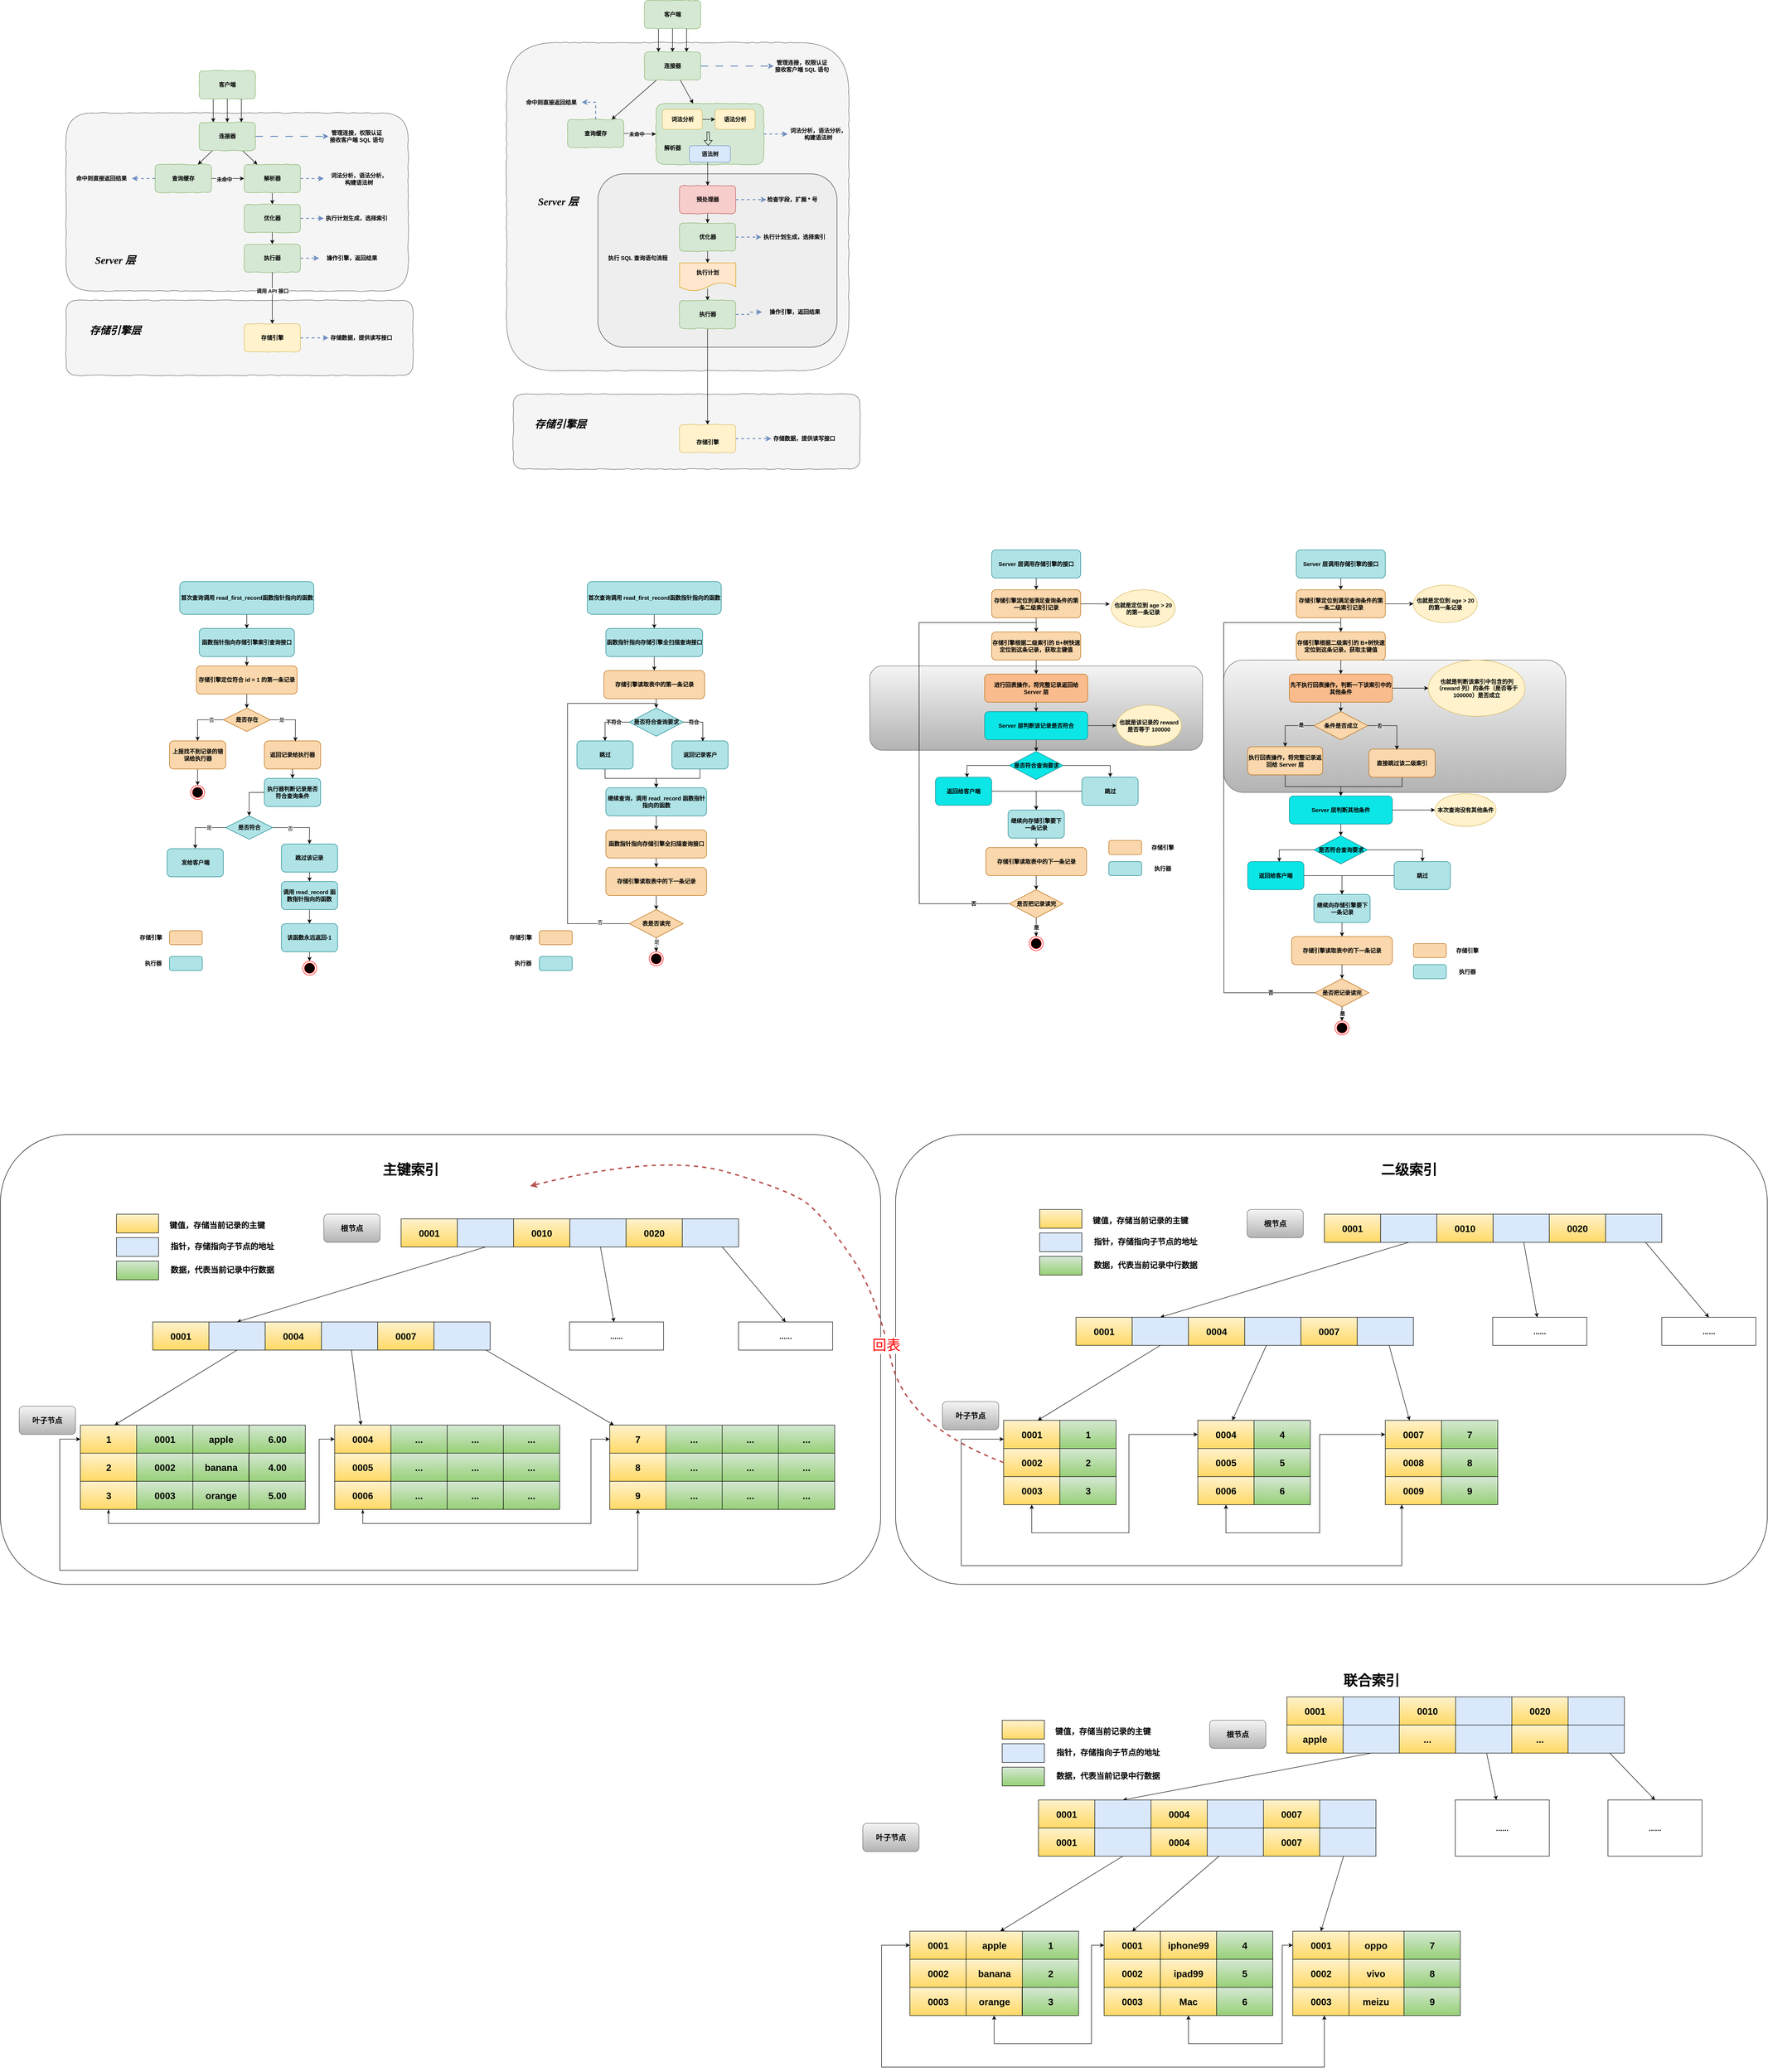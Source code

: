 <mxfile version="24.6.5" type="github">
  <diagram name="第 1 页" id="MEACxN7ZedEybKg8wjWV">
    <mxGraphModel dx="3113" dy="1611" grid="1" gridSize="10" guides="1" tooltips="1" connect="1" arrows="1" fold="1" page="0" pageScale="1" pageWidth="827" pageHeight="1169" math="0" shadow="0">
      <root>
        <mxCell id="0" />
        <mxCell id="1" parent="0" />
        <mxCell id="wIPVe_zdKMCBD7jCacsi-145" value="" style="rounded=1;whiteSpace=wrap;html=1;" vertex="1" parent="1">
          <mxGeometry x="1840" y="2440" width="1860" height="960" as="geometry" />
        </mxCell>
        <mxCell id="wIPVe_zdKMCBD7jCacsi-144" value="" style="rounded=1;whiteSpace=wrap;html=1;" vertex="1" parent="1">
          <mxGeometry x="-70" y="2440" width="1878.13" height="960" as="geometry" />
        </mxCell>
        <mxCell id="HuYIBK7tqEcYxLUVjsVk-367" value="" style="rounded=1;whiteSpace=wrap;html=1;fillColor=#f5f5f5;gradientColor=#b3b3b3;strokeColor=#666666;" parent="1" vertex="1">
          <mxGeometry x="2540" y="1427.5" width="730" height="282.5" as="geometry" />
        </mxCell>
        <mxCell id="HuYIBK7tqEcYxLUVjsVk-366" value="" style="rounded=1;whiteSpace=wrap;html=1;fillColor=#f5f5f5;gradientColor=#b3b3b3;strokeColor=#666666;" parent="1" vertex="1">
          <mxGeometry x="1785" y="1440" width="710" height="180" as="geometry" />
        </mxCell>
        <mxCell id="HuYIBK7tqEcYxLUVjsVk-5" value="" style="rounded=1;whiteSpace=wrap;html=1;comic=1;fontStyle=1;fillColor=#f5f5f5;strokeColor=#666666;fontColor=#333333;" parent="1" vertex="1">
          <mxGeometry x="70" y="260" width="730" height="380" as="geometry" />
        </mxCell>
        <mxCell id="HuYIBK7tqEcYxLUVjsVk-39" style="edgeStyle=orthogonalEdgeStyle;rounded=0;orthogonalLoop=1;jettySize=auto;html=1;entryX=0.25;entryY=0;entryDx=0;entryDy=0;" parent="1" source="HuYIBK7tqEcYxLUVjsVk-2" target="HuYIBK7tqEcYxLUVjsVk-4" edge="1">
          <mxGeometry relative="1" as="geometry">
            <Array as="points">
              <mxPoint x="384" y="250" />
              <mxPoint x="384" y="250" />
            </Array>
          </mxGeometry>
        </mxCell>
        <mxCell id="HuYIBK7tqEcYxLUVjsVk-2" value="客户端" style="rounded=1;whiteSpace=wrap;html=1;comic=1;fontStyle=1;fillColor=#d5e8d4;strokeColor=#82b366;" parent="1" vertex="1">
          <mxGeometry x="354" y="170" width="120" height="60" as="geometry" />
        </mxCell>
        <mxCell id="HuYIBK7tqEcYxLUVjsVk-18" style="rounded=0;orthogonalLoop=1;jettySize=auto;html=1;" parent="1" source="HuYIBK7tqEcYxLUVjsVk-4" target="HuYIBK7tqEcYxLUVjsVk-15" edge="1">
          <mxGeometry relative="1" as="geometry" />
        </mxCell>
        <mxCell id="HuYIBK7tqEcYxLUVjsVk-19" style="rounded=0;orthogonalLoop=1;jettySize=auto;html=1;" parent="1" source="HuYIBK7tqEcYxLUVjsVk-4" target="HuYIBK7tqEcYxLUVjsVk-16" edge="1">
          <mxGeometry relative="1" as="geometry" />
        </mxCell>
        <mxCell id="HuYIBK7tqEcYxLUVjsVk-27" style="edgeStyle=orthogonalEdgeStyle;rounded=1;orthogonalLoop=1;jettySize=auto;html=1;entryX=0;entryY=0.5;entryDx=0;entryDy=0;fillColor=#dae8fc;strokeColor=#6c8ebf;curved=0;dashed=1;dashPattern=8 8;strokeWidth=2;" parent="1" source="HuYIBK7tqEcYxLUVjsVk-4" target="HuYIBK7tqEcYxLUVjsVk-14" edge="1">
          <mxGeometry relative="1" as="geometry" />
        </mxCell>
        <mxCell id="HuYIBK7tqEcYxLUVjsVk-10" style="edgeStyle=orthogonalEdgeStyle;rounded=0;orthogonalLoop=1;jettySize=auto;html=1;" parent="1" source="HuYIBK7tqEcYxLUVjsVk-2" target="HuYIBK7tqEcYxLUVjsVk-4" edge="1">
          <mxGeometry relative="1" as="geometry">
            <mxPoint x="414.64" y="261.48" as="targetPoint" />
          </mxGeometry>
        </mxCell>
        <mxCell id="HuYIBK7tqEcYxLUVjsVk-13" style="edgeStyle=orthogonalEdgeStyle;rounded=0;orthogonalLoop=1;jettySize=auto;html=1;entryX=0.75;entryY=0;entryDx=0;entryDy=0;exitX=0.75;exitY=1;exitDx=0;exitDy=0;" parent="1" source="HuYIBK7tqEcYxLUVjsVk-2" target="HuYIBK7tqEcYxLUVjsVk-4" edge="1">
          <mxGeometry relative="1" as="geometry">
            <mxPoint x="424" y="230" as="sourcePoint" />
            <mxPoint x="443.5" y="259.26" as="targetPoint" />
          </mxGeometry>
        </mxCell>
        <mxCell id="HuYIBK7tqEcYxLUVjsVk-14" value="管理连接，权限认证&lt;div&gt;接收客户端 SQL 语句&lt;/div&gt;" style="text;html=1;align=center;verticalAlign=middle;whiteSpace=wrap;rounded=0;fontStyle=1" parent="1" vertex="1">
          <mxGeometry x="630" y="287.5" width="120" height="45" as="geometry" />
        </mxCell>
        <mxCell id="HuYIBK7tqEcYxLUVjsVk-52" style="edgeStyle=orthogonalEdgeStyle;rounded=0;orthogonalLoop=1;jettySize=auto;html=1;" parent="1" source="HuYIBK7tqEcYxLUVjsVk-15" target="HuYIBK7tqEcYxLUVjsVk-16" edge="1">
          <mxGeometry relative="1" as="geometry" />
        </mxCell>
        <mxCell id="HuYIBK7tqEcYxLUVjsVk-53" value="未命中" style="edgeLabel;align=center;verticalAlign=middle;resizable=0;points=[];fontStyle=1;labelBackgroundColor=#f5f5f5;" parent="HuYIBK7tqEcYxLUVjsVk-52" vertex="1" connectable="0">
          <mxGeometry x="-0.219" y="-1" relative="1" as="geometry">
            <mxPoint as="offset" />
          </mxGeometry>
        </mxCell>
        <mxCell id="HuYIBK7tqEcYxLUVjsVk-15" value="查询缓存" style="rounded=1;whiteSpace=wrap;html=1;comic=1;fontStyle=1;fillColor=#d5e8d4;strokeColor=#82b366;" parent="1" vertex="1">
          <mxGeometry x="260" y="370" width="120" height="60" as="geometry" />
        </mxCell>
        <mxCell id="HuYIBK7tqEcYxLUVjsVk-31" style="edgeStyle=orthogonalEdgeStyle;rounded=0;orthogonalLoop=1;jettySize=auto;html=1;dashed=1;strokeWidth=2;fillColor=#dae8fc;strokeColor=#6c8ebf;" parent="1" source="HuYIBK7tqEcYxLUVjsVk-16" edge="1">
          <mxGeometry relative="1" as="geometry">
            <mxPoint x="620" y="400" as="targetPoint" />
          </mxGeometry>
        </mxCell>
        <mxCell id="HuYIBK7tqEcYxLUVjsVk-44" style="edgeStyle=orthogonalEdgeStyle;rounded=0;orthogonalLoop=1;jettySize=auto;html=1;entryX=0.5;entryY=0;entryDx=0;entryDy=0;" parent="1" source="HuYIBK7tqEcYxLUVjsVk-16" target="HuYIBK7tqEcYxLUVjsVk-23" edge="1">
          <mxGeometry relative="1" as="geometry" />
        </mxCell>
        <mxCell id="HuYIBK7tqEcYxLUVjsVk-16" value="解析器" style="rounded=1;whiteSpace=wrap;html=1;comic=1;fontStyle=1;fillColor=#d5e8d4;strokeColor=#82b366;" parent="1" vertex="1">
          <mxGeometry x="450" y="370" width="120" height="60" as="geometry" />
        </mxCell>
        <mxCell id="HuYIBK7tqEcYxLUVjsVk-20" value="词法分析，语法分析，构建语法树" style="text;html=1;align=center;verticalAlign=middle;whiteSpace=wrap;rounded=0;fontStyle=1" parent="1" vertex="1">
          <mxGeometry x="630" y="370" width="130" height="62.5" as="geometry" />
        </mxCell>
        <mxCell id="HuYIBK7tqEcYxLUVjsVk-22" value="执行计划生成，选择索引" style="text;html=1;align=center;verticalAlign=middle;whiteSpace=wrap;rounded=0;fontStyle=1" parent="1" vertex="1">
          <mxGeometry x="620" y="460" width="140" height="50" as="geometry" />
        </mxCell>
        <mxCell id="HuYIBK7tqEcYxLUVjsVk-33" style="edgeStyle=orthogonalEdgeStyle;rounded=0;orthogonalLoop=1;jettySize=auto;html=1;fillColor=#dae8fc;strokeColor=#6c8ebf;dashed=1;strokeWidth=2;" parent="1" source="HuYIBK7tqEcYxLUVjsVk-23" target="HuYIBK7tqEcYxLUVjsVk-22" edge="1">
          <mxGeometry relative="1" as="geometry" />
        </mxCell>
        <mxCell id="HuYIBK7tqEcYxLUVjsVk-45" style="edgeStyle=orthogonalEdgeStyle;rounded=0;orthogonalLoop=1;jettySize=auto;html=1;" parent="1" source="HuYIBK7tqEcYxLUVjsVk-23" target="HuYIBK7tqEcYxLUVjsVk-24" edge="1">
          <mxGeometry relative="1" as="geometry" />
        </mxCell>
        <mxCell id="HuYIBK7tqEcYxLUVjsVk-23" value="优化器" style="rounded=1;whiteSpace=wrap;html=1;comic=1;fontStyle=1;fillColor=#d5e8d4;strokeColor=#82b366;" parent="1" vertex="1">
          <mxGeometry x="450" y="455" width="120" height="60" as="geometry" />
        </mxCell>
        <mxCell id="HuYIBK7tqEcYxLUVjsVk-34" style="edgeStyle=orthogonalEdgeStyle;rounded=0;orthogonalLoop=1;jettySize=auto;html=1;dashed=1;strokeWidth=2;fillColor=#dae8fc;strokeColor=#6c8ebf;" parent="1" source="HuYIBK7tqEcYxLUVjsVk-24" target="HuYIBK7tqEcYxLUVjsVk-25" edge="1">
          <mxGeometry relative="1" as="geometry" />
        </mxCell>
        <mxCell id="HuYIBK7tqEcYxLUVjsVk-24" value="执行器" style="rounded=1;whiteSpace=wrap;html=1;comic=1;fontStyle=1;fillColor=#d5e8d4;strokeColor=#82b366;" parent="1" vertex="1">
          <mxGeometry x="450" y="540" width="120" height="60" as="geometry" />
        </mxCell>
        <mxCell id="HuYIBK7tqEcYxLUVjsVk-25" value="操作引擎，返回结果" style="text;html=1;align=center;verticalAlign=middle;whiteSpace=wrap;rounded=0;fontStyle=1" parent="1" vertex="1">
          <mxGeometry x="610" y="545" width="140" height="50" as="geometry" />
        </mxCell>
        <mxCell id="HuYIBK7tqEcYxLUVjsVk-35" value="命中则直接返回结果" style="text;html=1;align=center;verticalAlign=middle;resizable=0;points=[];autosize=1;strokeColor=none;fillColor=none;fontStyle=1" parent="1" vertex="1">
          <mxGeometry x="80" y="385" width="130" height="30" as="geometry" />
        </mxCell>
        <mxCell id="HuYIBK7tqEcYxLUVjsVk-37" style="edgeStyle=orthogonalEdgeStyle;rounded=0;orthogonalLoop=1;jettySize=auto;html=1;entryX=1.003;entryY=0.489;entryDx=0;entryDy=0;entryPerimeter=0;fillColor=#dae8fc;strokeColor=#6c8ebf;dashed=1;strokeWidth=2;" parent="1" source="HuYIBK7tqEcYxLUVjsVk-15" target="HuYIBK7tqEcYxLUVjsVk-35" edge="1">
          <mxGeometry relative="1" as="geometry" />
        </mxCell>
        <mxCell id="HuYIBK7tqEcYxLUVjsVk-38" value="Server 层" style="text;html=1;align=center;verticalAlign=middle;whiteSpace=wrap;rounded=0;fontStyle=3;fontSize=22;fontFamily=Comic Sans MS;" parent="1" vertex="1">
          <mxGeometry x="120" y="540" width="110" height="70" as="geometry" />
        </mxCell>
        <mxCell id="HuYIBK7tqEcYxLUVjsVk-4" value="连接器" style="rounded=1;whiteSpace=wrap;html=1;comic=1;fontStyle=1;fillColor=#d5e8d4;strokeColor=#82b366;" parent="1" vertex="1">
          <mxGeometry x="354" y="280" width="120" height="60" as="geometry" />
        </mxCell>
        <mxCell id="HuYIBK7tqEcYxLUVjsVk-40" value="" style="rounded=1;whiteSpace=wrap;html=1;comic=1;fontStyle=1;fillColor=#f5f5f5;strokeColor=#666666;fontColor=#333333;" parent="1" vertex="1">
          <mxGeometry x="70" y="660" width="740" height="160" as="geometry" />
        </mxCell>
        <mxCell id="HuYIBK7tqEcYxLUVjsVk-42" value="存储引擎层" style="text;html=1;align=center;verticalAlign=middle;whiteSpace=wrap;rounded=0;fontStyle=3;fontSize=22;fontFamily=Comic Sans MS;" parent="1" vertex="1">
          <mxGeometry x="115" y="690" width="120" height="70" as="geometry" />
        </mxCell>
        <mxCell id="HuYIBK7tqEcYxLUVjsVk-49" style="edgeStyle=orthogonalEdgeStyle;rounded=0;orthogonalLoop=1;jettySize=auto;html=1;entryX=0;entryY=0.5;entryDx=0;entryDy=0;fillColor=#dae8fc;strokeColor=#6c8ebf;dashed=1;strokeWidth=2;" parent="1" source="HuYIBK7tqEcYxLUVjsVk-43" target="HuYIBK7tqEcYxLUVjsVk-48" edge="1">
          <mxGeometry relative="1" as="geometry" />
        </mxCell>
        <mxCell id="HuYIBK7tqEcYxLUVjsVk-43" value="存储引擎" style="rounded=1;whiteSpace=wrap;html=1;comic=1;fontStyle=1;fillColor=#fff2cc;strokeColor=#d6b656;" parent="1" vertex="1">
          <mxGeometry x="450" y="710" width="120" height="60" as="geometry" />
        </mxCell>
        <mxCell id="HuYIBK7tqEcYxLUVjsVk-48" value="存储数据，提供读写接口" style="text;html=1;align=center;verticalAlign=middle;whiteSpace=wrap;rounded=0;fontStyle=1" parent="1" vertex="1">
          <mxGeometry x="630" y="715" width="140" height="50" as="geometry" />
        </mxCell>
        <mxCell id="HuYIBK7tqEcYxLUVjsVk-50" style="edgeStyle=orthogonalEdgeStyle;rounded=0;orthogonalLoop=1;jettySize=auto;html=1;entryX=0.5;entryY=0;entryDx=0;entryDy=0;" parent="1" source="HuYIBK7tqEcYxLUVjsVk-24" target="HuYIBK7tqEcYxLUVjsVk-43" edge="1">
          <mxGeometry relative="1" as="geometry" />
        </mxCell>
        <mxCell id="HuYIBK7tqEcYxLUVjsVk-51" value="调用 API 接口" style="edgeLabel;html=1;align=center;verticalAlign=middle;resizable=0;points=[];fontStyle=1" parent="HuYIBK7tqEcYxLUVjsVk-50" vertex="1" connectable="0">
          <mxGeometry x="-0.169" y="-3" relative="1" as="geometry">
            <mxPoint x="3" y="-6" as="offset" />
          </mxGeometry>
        </mxCell>
        <mxCell id="HuYIBK7tqEcYxLUVjsVk-54" value="" style="rounded=1;whiteSpace=wrap;html=1;comic=1;fontStyle=1;fillColor=#f5f5f5;strokeColor=#666666;fontColor=#333333;" parent="1" vertex="1">
          <mxGeometry x="1010" y="110" width="730" height="700" as="geometry" />
        </mxCell>
        <mxCell id="HuYIBK7tqEcYxLUVjsVk-55" style="edgeStyle=orthogonalEdgeStyle;rounded=0;orthogonalLoop=1;jettySize=auto;html=1;entryX=0.25;entryY=0;entryDx=0;entryDy=0;" parent="1" source="HuYIBK7tqEcYxLUVjsVk-56" target="HuYIBK7tqEcYxLUVjsVk-80" edge="1">
          <mxGeometry relative="1" as="geometry">
            <Array as="points">
              <mxPoint x="1334" y="100" />
              <mxPoint x="1334" y="100" />
            </Array>
          </mxGeometry>
        </mxCell>
        <mxCell id="HuYIBK7tqEcYxLUVjsVk-56" value="客户端" style="rounded=1;whiteSpace=wrap;html=1;comic=1;fontStyle=1;fillColor=#d5e8d4;strokeColor=#82b366;" parent="1" vertex="1">
          <mxGeometry x="1304" y="20" width="120" height="60" as="geometry" />
        </mxCell>
        <mxCell id="HuYIBK7tqEcYxLUVjsVk-57" style="rounded=0;orthogonalLoop=1;jettySize=auto;html=1;" parent="1" source="HuYIBK7tqEcYxLUVjsVk-80" target="HuYIBK7tqEcYxLUVjsVk-65" edge="1">
          <mxGeometry relative="1" as="geometry" />
        </mxCell>
        <mxCell id="HuYIBK7tqEcYxLUVjsVk-58" style="rounded=0;orthogonalLoop=1;jettySize=auto;html=1;" parent="1" source="HuYIBK7tqEcYxLUVjsVk-80" target="HuYIBK7tqEcYxLUVjsVk-68" edge="1">
          <mxGeometry relative="1" as="geometry" />
        </mxCell>
        <mxCell id="HuYIBK7tqEcYxLUVjsVk-59" style="edgeStyle=orthogonalEdgeStyle;rounded=1;orthogonalLoop=1;jettySize=auto;html=1;entryX=0;entryY=0.5;entryDx=0;entryDy=0;fillColor=#dae8fc;strokeColor=#6c8ebf;curved=0;dashed=1;dashPattern=8 8;strokeWidth=2;" parent="1" source="HuYIBK7tqEcYxLUVjsVk-80" target="HuYIBK7tqEcYxLUVjsVk-62" edge="1">
          <mxGeometry relative="1" as="geometry" />
        </mxCell>
        <mxCell id="HuYIBK7tqEcYxLUVjsVk-60" style="edgeStyle=orthogonalEdgeStyle;rounded=0;orthogonalLoop=1;jettySize=auto;html=1;" parent="1" source="HuYIBK7tqEcYxLUVjsVk-56" target="HuYIBK7tqEcYxLUVjsVk-80" edge="1">
          <mxGeometry relative="1" as="geometry">
            <mxPoint x="1364.64" y="111.48" as="targetPoint" />
          </mxGeometry>
        </mxCell>
        <mxCell id="HuYIBK7tqEcYxLUVjsVk-61" style="edgeStyle=orthogonalEdgeStyle;rounded=0;orthogonalLoop=1;jettySize=auto;html=1;entryX=0.75;entryY=0;entryDx=0;entryDy=0;exitX=0.75;exitY=1;exitDx=0;exitDy=0;" parent="1" source="HuYIBK7tqEcYxLUVjsVk-56" target="HuYIBK7tqEcYxLUVjsVk-80" edge="1">
          <mxGeometry relative="1" as="geometry">
            <mxPoint x="1374" y="80" as="sourcePoint" />
            <mxPoint x="1393.5" y="109.26" as="targetPoint" />
          </mxGeometry>
        </mxCell>
        <mxCell id="HuYIBK7tqEcYxLUVjsVk-62" value="管理连接，权限认证&lt;div&gt;接收客户端 SQL 语句&lt;/div&gt;" style="text;html=1;align=center;verticalAlign=middle;whiteSpace=wrap;rounded=0;fontStyle=1" parent="1" vertex="1">
          <mxGeometry x="1580" y="137.5" width="120" height="45" as="geometry" />
        </mxCell>
        <mxCell id="HuYIBK7tqEcYxLUVjsVk-63" style="edgeStyle=orthogonalEdgeStyle;rounded=0;orthogonalLoop=1;jettySize=auto;html=1;" parent="1" source="HuYIBK7tqEcYxLUVjsVk-65" target="HuYIBK7tqEcYxLUVjsVk-68" edge="1">
          <mxGeometry relative="1" as="geometry" />
        </mxCell>
        <mxCell id="HuYIBK7tqEcYxLUVjsVk-64" value="未命中" style="edgeLabel;align=center;verticalAlign=middle;resizable=0;points=[];fontStyle=1;labelBackgroundColor=#f5f5f5;" parent="HuYIBK7tqEcYxLUVjsVk-63" vertex="1" connectable="0">
          <mxGeometry x="-0.219" y="-1" relative="1" as="geometry">
            <mxPoint as="offset" />
          </mxGeometry>
        </mxCell>
        <mxCell id="HuYIBK7tqEcYxLUVjsVk-65" value="查询缓存" style="rounded=1;whiteSpace=wrap;html=1;comic=1;fontStyle=1;fillColor=#d5e8d4;strokeColor=#82b366;" parent="1" vertex="1">
          <mxGeometry x="1140" y="273.75" width="120" height="60" as="geometry" />
        </mxCell>
        <mxCell id="HuYIBK7tqEcYxLUVjsVk-97" style="edgeStyle=orthogonalEdgeStyle;rounded=0;orthogonalLoop=1;jettySize=auto;html=1;dashed=1;fillColor=#dae8fc;strokeColor=#6c8ebf;strokeWidth=2;" parent="1" source="HuYIBK7tqEcYxLUVjsVk-68" target="HuYIBK7tqEcYxLUVjsVk-69" edge="1">
          <mxGeometry relative="1" as="geometry" />
        </mxCell>
        <mxCell id="HuYIBK7tqEcYxLUVjsVk-68" value="" style="rounded=1;whiteSpace=wrap;html=1;comic=1;fontStyle=1;fillColor=#d5e8d4;strokeColor=#82b366;" parent="1" vertex="1">
          <mxGeometry x="1328.75" y="240" width="230" height="130" as="geometry" />
        </mxCell>
        <mxCell id="HuYIBK7tqEcYxLUVjsVk-69" value="词法分析，语法分析，构建语法树" style="text;html=1;align=center;verticalAlign=middle;whiteSpace=wrap;rounded=0;fontStyle=1" parent="1" vertex="1">
          <mxGeometry x="1610" y="273.75" width="130" height="62.5" as="geometry" />
        </mxCell>
        <mxCell id="HuYIBK7tqEcYxLUVjsVk-77" value="命中则直接返回结果" style="text;html=1;align=center;verticalAlign=middle;resizable=0;points=[];autosize=1;strokeColor=none;fillColor=none;fontStyle=1" parent="1" vertex="1">
          <mxGeometry x="1040" y="222.5" width="130" height="30" as="geometry" />
        </mxCell>
        <mxCell id="HuYIBK7tqEcYxLUVjsVk-78" style="edgeStyle=orthogonalEdgeStyle;rounded=0;orthogonalLoop=1;jettySize=auto;html=1;entryX=1.003;entryY=0.489;entryDx=0;entryDy=0;entryPerimeter=0;fillColor=#dae8fc;strokeColor=#6c8ebf;dashed=1;strokeWidth=2;" parent="1" source="HuYIBK7tqEcYxLUVjsVk-65" target="HuYIBK7tqEcYxLUVjsVk-77" edge="1">
          <mxGeometry relative="1" as="geometry" />
        </mxCell>
        <mxCell id="HuYIBK7tqEcYxLUVjsVk-79" value="Server 层" style="text;html=1;align=center;verticalAlign=middle;whiteSpace=wrap;rounded=0;fontStyle=3;fontSize=22;fontFamily=Comic Sans MS;" parent="1" vertex="1">
          <mxGeometry x="1065" y="415" width="110" height="70" as="geometry" />
        </mxCell>
        <mxCell id="HuYIBK7tqEcYxLUVjsVk-80" value="连接器" style="rounded=1;whiteSpace=wrap;html=1;comic=1;fontStyle=1;fillColor=#d5e8d4;strokeColor=#82b366;" parent="1" vertex="1">
          <mxGeometry x="1304" y="130" width="120" height="60" as="geometry" />
        </mxCell>
        <mxCell id="HuYIBK7tqEcYxLUVjsVk-81" value="" style="rounded=1;whiteSpace=wrap;html=1;comic=1;fontStyle=1;fillColor=#f5f5f5;strokeColor=#666666;fontColor=#333333;" parent="1" vertex="1">
          <mxGeometry x="1024" y="860" width="740" height="160" as="geometry" />
        </mxCell>
        <mxCell id="HuYIBK7tqEcYxLUVjsVk-82" value="存储引擎层" style="text;html=1;align=center;verticalAlign=middle;whiteSpace=wrap;rounded=0;fontStyle=3;fontSize=22;fontFamily=Comic Sans MS;" parent="1" vertex="1">
          <mxGeometry x="1065" y="890" width="120" height="70" as="geometry" />
        </mxCell>
        <mxCell id="HuYIBK7tqEcYxLUVjsVk-83" style="edgeStyle=orthogonalEdgeStyle;rounded=0;orthogonalLoop=1;jettySize=auto;html=1;entryX=0;entryY=0.5;entryDx=0;entryDy=0;fillColor=#dae8fc;strokeColor=#6c8ebf;dashed=1;strokeWidth=2;" parent="1" source="HuYIBK7tqEcYxLUVjsVk-84" target="HuYIBK7tqEcYxLUVjsVk-85" edge="1">
          <mxGeometry relative="1" as="geometry" />
        </mxCell>
        <mxCell id="HuYIBK7tqEcYxLUVjsVk-84" value="&lt;div&gt;&lt;br&gt;&lt;/div&gt;存储引擎" style="rounded=1;whiteSpace=wrap;html=1;comic=1;fontStyle=1;fillColor=#fff2cc;strokeColor=#d6b656;" parent="1" vertex="1">
          <mxGeometry x="1378.75" y="925" width="120" height="60" as="geometry" />
        </mxCell>
        <mxCell id="HuYIBK7tqEcYxLUVjsVk-85" value="存储数据，提供读写接口" style="text;html=1;align=center;verticalAlign=middle;whiteSpace=wrap;rounded=0;fontStyle=1" parent="1" vertex="1">
          <mxGeometry x="1575" y="930" width="140" height="50" as="geometry" />
        </mxCell>
        <mxCell id="HuYIBK7tqEcYxLUVjsVk-91" style="edgeStyle=orthogonalEdgeStyle;rounded=0;orthogonalLoop=1;jettySize=auto;html=1;entryX=0;entryY=0.5;entryDx=0;entryDy=0;" parent="1" source="HuYIBK7tqEcYxLUVjsVk-88" target="HuYIBK7tqEcYxLUVjsVk-90" edge="1">
          <mxGeometry relative="1" as="geometry" />
        </mxCell>
        <mxCell id="HuYIBK7tqEcYxLUVjsVk-88" value="词法分析" style="rounded=1;whiteSpace=wrap;html=1;fillColor=#fff2cc;strokeColor=#d6b656;fontStyle=1" parent="1" vertex="1">
          <mxGeometry x="1342.5" y="252.5" width="85" height="42.5" as="geometry" />
        </mxCell>
        <mxCell id="HuYIBK7tqEcYxLUVjsVk-90" value="语法分析" style="rounded=1;whiteSpace=wrap;html=1;fillColor=#fff2cc;strokeColor=#d6b656;fontStyle=1" parent="1" vertex="1">
          <mxGeometry x="1455" y="252.5" width="85" height="42.5" as="geometry" />
        </mxCell>
        <mxCell id="HuYIBK7tqEcYxLUVjsVk-92" value="语法树" style="rounded=1;whiteSpace=wrap;html=1;fillColor=#dae8fc;strokeColor=#6c8ebf;fontStyle=1" parent="1" vertex="1">
          <mxGeometry x="1400" y="330" width="87.5" height="35" as="geometry" />
        </mxCell>
        <mxCell id="HuYIBK7tqEcYxLUVjsVk-96" value="" style="endArrow=classic;html=1;rounded=0;entryX=0.46;entryY=-0.006;entryDx=0;entryDy=0;entryPerimeter=0;shape=flexArrow;endSize=3.22;endWidth=11;width=5.333;" parent="1" target="HuYIBK7tqEcYxLUVjsVk-92" edge="1">
          <mxGeometry width="50" height="50" relative="1" as="geometry">
            <mxPoint x="1440" y="300" as="sourcePoint" />
            <mxPoint x="1350" y="410" as="targetPoint" />
            <Array as="points">
              <mxPoint x="1440" y="300" />
            </Array>
          </mxGeometry>
        </mxCell>
        <mxCell id="HuYIBK7tqEcYxLUVjsVk-98" value="解析器" style="text;html=1;align=center;verticalAlign=middle;whiteSpace=wrap;rounded=0;fontStyle=1" parent="1" vertex="1">
          <mxGeometry x="1334" y="320" width="60" height="30" as="geometry" />
        </mxCell>
        <mxCell id="HuYIBK7tqEcYxLUVjsVk-101" value="" style="rounded=1;whiteSpace=wrap;html=1;fillColor=#eeeeee;strokeColor=#36393d;fillStyle=solid;" parent="1" vertex="1">
          <mxGeometry x="1205" y="390" width="510" height="370" as="geometry" />
        </mxCell>
        <mxCell id="HuYIBK7tqEcYxLUVjsVk-103" style="edgeStyle=orthogonalEdgeStyle;rounded=0;orthogonalLoop=1;jettySize=auto;html=1;entryX=0.5;entryY=0;entryDx=0;entryDy=0;" parent="1" source="HuYIBK7tqEcYxLUVjsVk-99" target="HuYIBK7tqEcYxLUVjsVk-73" edge="1">
          <mxGeometry relative="1" as="geometry" />
        </mxCell>
        <mxCell id="HuYIBK7tqEcYxLUVjsVk-290" style="edgeStyle=orthogonalEdgeStyle;rounded=0;orthogonalLoop=1;jettySize=auto;html=1;fillColor=#dae8fc;strokeColor=#6c8ebf;dashed=1;strokeWidth=2;" parent="1" source="HuYIBK7tqEcYxLUVjsVk-99" target="HuYIBK7tqEcYxLUVjsVk-289" edge="1">
          <mxGeometry relative="1" as="geometry" />
        </mxCell>
        <mxCell id="HuYIBK7tqEcYxLUVjsVk-99" value="预处理器" style="rounded=1;whiteSpace=wrap;html=1;comic=1;fontStyle=1;fillColor=#f8cecc;strokeColor=#b85450;" parent="1" vertex="1">
          <mxGeometry x="1378.75" y="415" width="120" height="60" as="geometry" />
        </mxCell>
        <mxCell id="HuYIBK7tqEcYxLUVjsVk-105" style="edgeStyle=orthogonalEdgeStyle;rounded=0;orthogonalLoop=1;jettySize=auto;html=1;entryX=0.5;entryY=0;entryDx=0;entryDy=0;" parent="1" target="HuYIBK7tqEcYxLUVjsVk-75" edge="1">
          <mxGeometry relative="1" as="geometry">
            <mxPoint x="1438.833" y="635.0" as="sourcePoint" />
          </mxGeometry>
        </mxCell>
        <mxCell id="HuYIBK7tqEcYxLUVjsVk-104" style="edgeStyle=orthogonalEdgeStyle;rounded=0;orthogonalLoop=1;jettySize=auto;html=1;entryX=0.5;entryY=0;entryDx=0;entryDy=0;" parent="1" source="HuYIBK7tqEcYxLUVjsVk-73" target="HuYIBK7tqEcYxLUVjsVk-291" edge="1">
          <mxGeometry relative="1" as="geometry">
            <mxPoint x="1438.833" y="575.0" as="targetPoint" />
          </mxGeometry>
        </mxCell>
        <mxCell id="HuYIBK7tqEcYxLUVjsVk-73" value="优化器" style="rounded=1;whiteSpace=wrap;html=1;comic=1;fontStyle=1;fillColor=#d5e8d4;strokeColor=#82b366;" parent="1" vertex="1">
          <mxGeometry x="1378.75" y="495" width="120" height="60" as="geometry" />
        </mxCell>
        <mxCell id="HuYIBK7tqEcYxLUVjsVk-294" style="edgeStyle=orthogonalEdgeStyle;rounded=0;orthogonalLoop=1;jettySize=auto;html=1;" parent="1" source="HuYIBK7tqEcYxLUVjsVk-75" target="HuYIBK7tqEcYxLUVjsVk-84" edge="1">
          <mxGeometry relative="1" as="geometry" />
        </mxCell>
        <mxCell id="HuYIBK7tqEcYxLUVjsVk-75" value="执行器" style="rounded=1;whiteSpace=wrap;html=1;comic=1;fontStyle=1;fillColor=#d5e8d4;strokeColor=#82b366;" parent="1" vertex="1">
          <mxGeometry x="1378.75" y="660" width="120" height="60" as="geometry" />
        </mxCell>
        <mxCell id="HuYIBK7tqEcYxLUVjsVk-70" value="执行计划生成，选择索引" style="text;html=1;align=center;verticalAlign=middle;whiteSpace=wrap;rounded=0;fontStyle=1" parent="1" vertex="1">
          <mxGeometry x="1553.75" y="500" width="140" height="50" as="geometry" />
        </mxCell>
        <mxCell id="HuYIBK7tqEcYxLUVjsVk-71" style="edgeStyle=orthogonalEdgeStyle;rounded=0;orthogonalLoop=1;jettySize=auto;html=1;fillColor=#dae8fc;strokeColor=#6c8ebf;dashed=1;strokeWidth=2;" parent="1" source="HuYIBK7tqEcYxLUVjsVk-73" target="HuYIBK7tqEcYxLUVjsVk-70" edge="1">
          <mxGeometry relative="1" as="geometry" />
        </mxCell>
        <mxCell id="HuYIBK7tqEcYxLUVjsVk-76" value="操作引擎，返回结果" style="text;html=1;align=center;verticalAlign=middle;whiteSpace=wrap;rounded=0;fontStyle=1" parent="1" vertex="1">
          <mxGeometry x="1555" y="660" width="140" height="50" as="geometry" />
        </mxCell>
        <mxCell id="HuYIBK7tqEcYxLUVjsVk-74" style="edgeStyle=orthogonalEdgeStyle;rounded=0;orthogonalLoop=1;jettySize=auto;html=1;dashed=1;strokeWidth=2;fillColor=#dae8fc;strokeColor=#6c8ebf;" parent="1" source="HuYIBK7tqEcYxLUVjsVk-75" target="HuYIBK7tqEcYxLUVjsVk-76" edge="1">
          <mxGeometry relative="1" as="geometry" />
        </mxCell>
        <mxCell id="HuYIBK7tqEcYxLUVjsVk-108" value="执行 SQL 查询语句流程" style="text;html=1;align=center;verticalAlign=middle;whiteSpace=wrap;rounded=0;fontStyle=1" parent="1" vertex="1">
          <mxGeometry x="1225" y="525" width="130" height="90" as="geometry" />
        </mxCell>
        <mxCell id="HuYIBK7tqEcYxLUVjsVk-109" style="edgeStyle=orthogonalEdgeStyle;rounded=0;orthogonalLoop=1;jettySize=auto;html=1;" parent="1" source="HuYIBK7tqEcYxLUVjsVk-92" target="HuYIBK7tqEcYxLUVjsVk-99" edge="1">
          <mxGeometry relative="1" as="geometry">
            <Array as="points">
              <mxPoint x="1439" y="380" />
              <mxPoint x="1439" y="380" />
            </Array>
          </mxGeometry>
        </mxCell>
        <mxCell id="HuYIBK7tqEcYxLUVjsVk-123" style="edgeStyle=orthogonalEdgeStyle;rounded=0;orthogonalLoop=1;jettySize=auto;html=1;" parent="1" source="HuYIBK7tqEcYxLUVjsVk-111" target="HuYIBK7tqEcYxLUVjsVk-112" edge="1">
          <mxGeometry relative="1" as="geometry" />
        </mxCell>
        <mxCell id="HuYIBK7tqEcYxLUVjsVk-111" value="首次查询调用 read_first_record函数指针指向的函数" style="rounded=1;whiteSpace=wrap;html=1;fontStyle=1;fillColor=#b0e3e6;strokeColor=#0e8088;" parent="1" vertex="1">
          <mxGeometry x="312.63" y="1260" width="286" height="70" as="geometry" />
        </mxCell>
        <mxCell id="HuYIBK7tqEcYxLUVjsVk-122" style="edgeStyle=orthogonalEdgeStyle;rounded=0;orthogonalLoop=1;jettySize=auto;html=1;" parent="1" source="HuYIBK7tqEcYxLUVjsVk-112" target="HuYIBK7tqEcYxLUVjsVk-113" edge="1">
          <mxGeometry relative="1" as="geometry" />
        </mxCell>
        <mxCell id="HuYIBK7tqEcYxLUVjsVk-112" value="函数指针指向存储引擎索引查询接口" style="rounded=1;whiteSpace=wrap;html=1;fontStyle=1;fillColor=#b0e3e6;strokeColor=#0e8088;" parent="1" vertex="1">
          <mxGeometry x="354.13" y="1360" width="203" height="60" as="geometry" />
        </mxCell>
        <mxCell id="HuYIBK7tqEcYxLUVjsVk-121" style="edgeStyle=orthogonalEdgeStyle;rounded=0;orthogonalLoop=1;jettySize=auto;html=1;entryX=0.5;entryY=0;entryDx=0;entryDy=0;" parent="1" source="HuYIBK7tqEcYxLUVjsVk-113" target="HuYIBK7tqEcYxLUVjsVk-115" edge="1">
          <mxGeometry relative="1" as="geometry" />
        </mxCell>
        <mxCell id="HuYIBK7tqEcYxLUVjsVk-113" value="存储引擎定位符合 id = 1 的第一条记录" style="rounded=1;whiteSpace=wrap;html=1;fontStyle=1;fillColor=#fad7ac;strokeColor=#b46504;" parent="1" vertex="1">
          <mxGeometry x="348.13" y="1440" width="215" height="60" as="geometry" />
        </mxCell>
        <mxCell id="HuYIBK7tqEcYxLUVjsVk-119" style="edgeStyle=orthogonalEdgeStyle;rounded=0;orthogonalLoop=1;jettySize=auto;html=1;entryX=0.5;entryY=0;entryDx=0;entryDy=0;" parent="1" source="HuYIBK7tqEcYxLUVjsVk-115" target="HuYIBK7tqEcYxLUVjsVk-117" edge="1">
          <mxGeometry relative="1" as="geometry">
            <Array as="points">
              <mxPoint x="350.63" y="1555" />
            </Array>
          </mxGeometry>
        </mxCell>
        <mxCell id="HuYIBK7tqEcYxLUVjsVk-243" value="否" style="edgeLabel;html=1;align=center;verticalAlign=middle;resizable=0;points=[];" parent="HuYIBK7tqEcYxLUVjsVk-119" vertex="1" connectable="0">
          <mxGeometry x="-0.491" relative="1" as="geometry">
            <mxPoint as="offset" />
          </mxGeometry>
        </mxCell>
        <mxCell id="HuYIBK7tqEcYxLUVjsVk-115" value="是否存在" style="rhombus;whiteSpace=wrap;html=1;fontStyle=1;fillColor=#fad7ac;strokeColor=#b46504;" parent="1" vertex="1">
          <mxGeometry x="405.63" y="1530" width="100" height="50" as="geometry" />
        </mxCell>
        <mxCell id="HuYIBK7tqEcYxLUVjsVk-137" style="edgeStyle=orthogonalEdgeStyle;rounded=0;orthogonalLoop=1;jettySize=auto;html=1;entryX=0.5;entryY=0;entryDx=0;entryDy=0;" parent="1" source="HuYIBK7tqEcYxLUVjsVk-117" target="HuYIBK7tqEcYxLUVjsVk-136" edge="1">
          <mxGeometry relative="1" as="geometry" />
        </mxCell>
        <mxCell id="HuYIBK7tqEcYxLUVjsVk-117" value="上报找不到记录的错误给执行器" style="rounded=1;whiteSpace=wrap;html=1;fontStyle=1;fillColor=#fad7ac;strokeColor=#b46504;" parent="1" vertex="1">
          <mxGeometry x="290.63" y="1600" width="120" height="60" as="geometry" />
        </mxCell>
        <mxCell id="HuYIBK7tqEcYxLUVjsVk-135" style="edgeStyle=orthogonalEdgeStyle;rounded=0;orthogonalLoop=1;jettySize=auto;html=1;entryX=0.5;entryY=0;entryDx=0;entryDy=0;" parent="1" source="HuYIBK7tqEcYxLUVjsVk-118" target="HuYIBK7tqEcYxLUVjsVk-124" edge="1">
          <mxGeometry relative="1" as="geometry" />
        </mxCell>
        <mxCell id="HuYIBK7tqEcYxLUVjsVk-118" value="返回记录给执行器" style="rounded=1;whiteSpace=wrap;html=1;fontStyle=1;fillColor=#fad7ac;strokeColor=#b46504;" parent="1" vertex="1">
          <mxGeometry x="493.13" y="1600" width="120" height="60" as="geometry" />
        </mxCell>
        <mxCell id="HuYIBK7tqEcYxLUVjsVk-120" style="edgeStyle=orthogonalEdgeStyle;rounded=0;orthogonalLoop=1;jettySize=auto;html=1;entryX=0.551;entryY=0.017;entryDx=0;entryDy=0;entryPerimeter=0;" parent="1" source="HuYIBK7tqEcYxLUVjsVk-115" target="HuYIBK7tqEcYxLUVjsVk-118" edge="1">
          <mxGeometry relative="1" as="geometry">
            <Array as="points">
              <mxPoint x="559.63" y="1555" />
            </Array>
          </mxGeometry>
        </mxCell>
        <mxCell id="HuYIBK7tqEcYxLUVjsVk-244" value="是" style="edgeLabel;html=1;align=center;verticalAlign=middle;resizable=0;points=[];" parent="HuYIBK7tqEcYxLUVjsVk-120" vertex="1" connectable="0">
          <mxGeometry x="-0.496" y="-3" relative="1" as="geometry">
            <mxPoint x="-1" y="-3" as="offset" />
          </mxGeometry>
        </mxCell>
        <mxCell id="HuYIBK7tqEcYxLUVjsVk-134" style="edgeStyle=orthogonalEdgeStyle;rounded=0;orthogonalLoop=1;jettySize=auto;html=1;" parent="1" source="HuYIBK7tqEcYxLUVjsVk-124" target="HuYIBK7tqEcYxLUVjsVk-125" edge="1">
          <mxGeometry relative="1" as="geometry">
            <Array as="points">
              <mxPoint x="460.63" y="1710" />
            </Array>
          </mxGeometry>
        </mxCell>
        <mxCell id="HuYIBK7tqEcYxLUVjsVk-124" value="执行器判断记录是否符合查询条件" style="rounded=1;whiteSpace=wrap;html=1;fontStyle=1;fillColor=#b0e3e6;strokeColor=#0e8088;" parent="1" vertex="1">
          <mxGeometry x="493.13" y="1680" width="120" height="60" as="geometry" />
        </mxCell>
        <mxCell id="HuYIBK7tqEcYxLUVjsVk-138" style="edgeStyle=orthogonalEdgeStyle;rounded=0;orthogonalLoop=1;jettySize=auto;html=1;" parent="1" source="HuYIBK7tqEcYxLUVjsVk-125" target="HuYIBK7tqEcYxLUVjsVk-126" edge="1">
          <mxGeometry relative="1" as="geometry" />
        </mxCell>
        <mxCell id="HuYIBK7tqEcYxLUVjsVk-140" value="是" style="edgeLabel;html=1;align=center;verticalAlign=middle;resizable=0;points=[];" parent="HuYIBK7tqEcYxLUVjsVk-138" vertex="1" connectable="0">
          <mxGeometry x="-0.358" y="4" relative="1" as="geometry">
            <mxPoint y="-4" as="offset" />
          </mxGeometry>
        </mxCell>
        <mxCell id="HuYIBK7tqEcYxLUVjsVk-139" style="edgeStyle=orthogonalEdgeStyle;rounded=0;orthogonalLoop=1;jettySize=auto;html=1;" parent="1" source="HuYIBK7tqEcYxLUVjsVk-125" target="HuYIBK7tqEcYxLUVjsVk-127" edge="1">
          <mxGeometry relative="1" as="geometry" />
        </mxCell>
        <mxCell id="HuYIBK7tqEcYxLUVjsVk-141" value="否" style="edgeLabel;html=1;align=center;verticalAlign=middle;resizable=0;points=[];" parent="HuYIBK7tqEcYxLUVjsVk-139" vertex="1" connectable="0">
          <mxGeometry x="-0.345" y="-2" relative="1" as="geometry">
            <mxPoint as="offset" />
          </mxGeometry>
        </mxCell>
        <mxCell id="HuYIBK7tqEcYxLUVjsVk-125" value="是否符合" style="rhombus;whiteSpace=wrap;html=1;fontStyle=1;fillColor=#b0e3e6;strokeColor=#0e8088;" parent="1" vertex="1">
          <mxGeometry x="410.63" y="1760" width="100" height="50" as="geometry" />
        </mxCell>
        <mxCell id="HuYIBK7tqEcYxLUVjsVk-126" value="发给客户端" style="rounded=1;whiteSpace=wrap;html=1;fontStyle=1;fillColor=#b0e3e6;strokeColor=#0e8088;" parent="1" vertex="1">
          <mxGeometry x="285.63" y="1830" width="120" height="60" as="geometry" />
        </mxCell>
        <mxCell id="HuYIBK7tqEcYxLUVjsVk-144" style="edgeStyle=orthogonalEdgeStyle;rounded=0;orthogonalLoop=1;jettySize=auto;html=1;" parent="1" source="HuYIBK7tqEcYxLUVjsVk-127" target="HuYIBK7tqEcYxLUVjsVk-129" edge="1">
          <mxGeometry relative="1" as="geometry" />
        </mxCell>
        <mxCell id="HuYIBK7tqEcYxLUVjsVk-127" value="跳过该记录" style="rounded=1;whiteSpace=wrap;html=1;fontStyle=1;fillColor=#b0e3e6;strokeColor=#0e8088;" parent="1" vertex="1">
          <mxGeometry x="529.38" y="1820" width="120" height="60" as="geometry" />
        </mxCell>
        <mxCell id="HuYIBK7tqEcYxLUVjsVk-145" style="edgeStyle=orthogonalEdgeStyle;rounded=0;orthogonalLoop=1;jettySize=auto;html=1;" parent="1" source="HuYIBK7tqEcYxLUVjsVk-129" target="HuYIBK7tqEcYxLUVjsVk-131" edge="1">
          <mxGeometry relative="1" as="geometry" />
        </mxCell>
        <mxCell id="HuYIBK7tqEcYxLUVjsVk-129" value="调用 read_record 函数指针指向的函数" style="rounded=1;whiteSpace=wrap;html=1;fontStyle=1;fillColor=#b0e3e6;strokeColor=#0e8088;" parent="1" vertex="1">
          <mxGeometry x="529.38" y="1900" width="120" height="60" as="geometry" />
        </mxCell>
        <mxCell id="HuYIBK7tqEcYxLUVjsVk-146" style="edgeStyle=orthogonalEdgeStyle;rounded=0;orthogonalLoop=1;jettySize=auto;html=1;" parent="1" source="HuYIBK7tqEcYxLUVjsVk-131" target="HuYIBK7tqEcYxLUVjsVk-133" edge="1">
          <mxGeometry relative="1" as="geometry" />
        </mxCell>
        <mxCell id="HuYIBK7tqEcYxLUVjsVk-131" value="该函数永远返回-1" style="rounded=1;whiteSpace=wrap;html=1;fontStyle=1;fillColor=#b0e3e6;strokeColor=#0e8088;" parent="1" vertex="1">
          <mxGeometry x="529.38" y="1990" width="120" height="60" as="geometry" />
        </mxCell>
        <mxCell id="HuYIBK7tqEcYxLUVjsVk-133" value="" style="ellipse;html=1;shape=endState;fillColor=#000000;strokeColor=#ff0000;" parent="1" vertex="1">
          <mxGeometry x="574.63" y="2070" width="30" height="30" as="geometry" />
        </mxCell>
        <mxCell id="HuYIBK7tqEcYxLUVjsVk-136" value="" style="ellipse;html=1;shape=endState;fillColor=#000000;strokeColor=#ff0000;" parent="1" vertex="1">
          <mxGeometry x="335.63" y="1695" width="30" height="30" as="geometry" />
        </mxCell>
        <mxCell id="HuYIBK7tqEcYxLUVjsVk-148" value="" style="rounded=1;whiteSpace=wrap;html=1;fillColor=#fad7ac;strokeColor=#b46504;" parent="1" vertex="1">
          <mxGeometry x="290.63" y="2005" width="70" height="30" as="geometry" />
        </mxCell>
        <mxCell id="HuYIBK7tqEcYxLUVjsVk-149" value="" style="rounded=1;whiteSpace=wrap;html=1;fillColor=#b0e3e6;strokeColor=#0e8088;" parent="1" vertex="1">
          <mxGeometry x="290.63" y="2060" width="70" height="30" as="geometry" />
        </mxCell>
        <mxCell id="HuYIBK7tqEcYxLUVjsVk-150" value="存储引擎" style="text;html=1;align=center;verticalAlign=middle;whiteSpace=wrap;rounded=0;fontStyle=1" parent="1" vertex="1">
          <mxGeometry x="220.63" y="2005" width="60" height="30" as="geometry" />
        </mxCell>
        <mxCell id="HuYIBK7tqEcYxLUVjsVk-151" value="执行器" style="text;html=1;align=center;verticalAlign=middle;whiteSpace=wrap;rounded=0;fontStyle=1" parent="1" vertex="1">
          <mxGeometry x="225.63" y="2060" width="60" height="30" as="geometry" />
        </mxCell>
        <mxCell id="HuYIBK7tqEcYxLUVjsVk-187" style="edgeStyle=orthogonalEdgeStyle;rounded=0;orthogonalLoop=1;jettySize=auto;html=1;" parent="1" source="HuYIBK7tqEcYxLUVjsVk-188" target="HuYIBK7tqEcYxLUVjsVk-190" edge="1">
          <mxGeometry relative="1" as="geometry" />
        </mxCell>
        <mxCell id="HuYIBK7tqEcYxLUVjsVk-188" value="首次查询调用 read_first_record函数指针指向的函数" style="rounded=1;whiteSpace=wrap;html=1;fontStyle=1;fillColor=#b0e3e6;strokeColor=#0e8088;" parent="1" vertex="1">
          <mxGeometry x="1182" y="1260" width="286" height="70" as="geometry" />
        </mxCell>
        <mxCell id="HuYIBK7tqEcYxLUVjsVk-189" style="edgeStyle=orthogonalEdgeStyle;rounded=0;orthogonalLoop=1;jettySize=auto;html=1;" parent="1" source="HuYIBK7tqEcYxLUVjsVk-190" target="HuYIBK7tqEcYxLUVjsVk-192" edge="1">
          <mxGeometry relative="1" as="geometry" />
        </mxCell>
        <mxCell id="HuYIBK7tqEcYxLUVjsVk-190" value="函数指针指向存储引擎全扫描查询接口" style="rounded=1;whiteSpace=wrap;html=1;fontStyle=1;fillColor=#b0e3e6;strokeColor=#0e8088;" parent="1" vertex="1">
          <mxGeometry x="1221.75" y="1360" width="206.5" height="60" as="geometry" />
        </mxCell>
        <mxCell id="HuYIBK7tqEcYxLUVjsVk-191" style="edgeStyle=orthogonalEdgeStyle;rounded=0;orthogonalLoop=1;jettySize=auto;html=1;entryX=0.5;entryY=0;entryDx=0;entryDy=0;" parent="1" source="HuYIBK7tqEcYxLUVjsVk-192" target="HuYIBK7tqEcYxLUVjsVk-194" edge="1">
          <mxGeometry relative="1" as="geometry">
            <Array as="points">
              <mxPoint x="1330" y="1530" />
            </Array>
          </mxGeometry>
        </mxCell>
        <mxCell id="HuYIBK7tqEcYxLUVjsVk-192" value="存储引擎读取表中的第一条记录" style="rounded=1;whiteSpace=wrap;html=1;fontStyle=1;fillColor=#fad7ac;strokeColor=#b46504;" parent="1" vertex="1">
          <mxGeometry x="1217.5" y="1450" width="215" height="60" as="geometry" />
        </mxCell>
        <mxCell id="HuYIBK7tqEcYxLUVjsVk-193" style="edgeStyle=orthogonalEdgeStyle;rounded=0;orthogonalLoop=1;jettySize=auto;html=1;entryX=0.5;entryY=0;entryDx=0;entryDy=0;" parent="1" source="HuYIBK7tqEcYxLUVjsVk-194" target="HuYIBK7tqEcYxLUVjsVk-196" edge="1">
          <mxGeometry relative="1" as="geometry">
            <Array as="points">
              <mxPoint x="1220" y="1560" />
            </Array>
          </mxGeometry>
        </mxCell>
        <mxCell id="HuYIBK7tqEcYxLUVjsVk-220" value="不符合" style="edgeLabel;html=1;align=center;verticalAlign=middle;resizable=0;points=[];fontStyle=1" parent="HuYIBK7tqEcYxLUVjsVk-193" vertex="1" connectable="0">
          <mxGeometry x="-0.083" y="-2" relative="1" as="geometry">
            <mxPoint x="8" y="2" as="offset" />
          </mxGeometry>
        </mxCell>
        <mxCell id="HuYIBK7tqEcYxLUVjsVk-194" value="是否符合查询要求" style="rhombus;whiteSpace=wrap;html=1;fontStyle=1;fillColor=#b0e3e6;strokeColor=#0e8088;" parent="1" vertex="1">
          <mxGeometry x="1271.75" y="1530" width="115" height="60" as="geometry" />
        </mxCell>
        <mxCell id="HuYIBK7tqEcYxLUVjsVk-228" style="edgeStyle=orthogonalEdgeStyle;rounded=0;orthogonalLoop=1;jettySize=auto;html=1;entryX=0.5;entryY=0;entryDx=0;entryDy=0;" parent="1" source="HuYIBK7tqEcYxLUVjsVk-196" target="HuYIBK7tqEcYxLUVjsVk-225" edge="1">
          <mxGeometry relative="1" as="geometry" />
        </mxCell>
        <mxCell id="HuYIBK7tqEcYxLUVjsVk-196" value="跳过" style="rounded=1;whiteSpace=wrap;html=1;fontStyle=1;fillColor=#b0e3e6;strokeColor=#0e8088;" parent="1" vertex="1">
          <mxGeometry x="1160" y="1600" width="120" height="60" as="geometry" />
        </mxCell>
        <mxCell id="HuYIBK7tqEcYxLUVjsVk-197" style="edgeStyle=orthogonalEdgeStyle;rounded=0;orthogonalLoop=1;jettySize=auto;html=1;entryX=0.5;entryY=0;entryDx=0;entryDy=0;" parent="1" source="HuYIBK7tqEcYxLUVjsVk-198" target="HuYIBK7tqEcYxLUVjsVk-225" edge="1">
          <mxGeometry relative="1" as="geometry">
            <mxPoint x="1423" y="1680" as="targetPoint" />
          </mxGeometry>
        </mxCell>
        <mxCell id="HuYIBK7tqEcYxLUVjsVk-198" value="返回记录客户" style="rounded=1;whiteSpace=wrap;html=1;fontStyle=1;fillColor=#b0e3e6;strokeColor=#0e8088;" parent="1" vertex="1">
          <mxGeometry x="1362.5" y="1600" width="120" height="60" as="geometry" />
        </mxCell>
        <mxCell id="HuYIBK7tqEcYxLUVjsVk-199" style="edgeStyle=orthogonalEdgeStyle;rounded=0;orthogonalLoop=1;jettySize=auto;html=1;entryX=0.551;entryY=0.017;entryDx=0;entryDy=0;entryPerimeter=0;" parent="1" source="HuYIBK7tqEcYxLUVjsVk-194" target="HuYIBK7tqEcYxLUVjsVk-198" edge="1">
          <mxGeometry relative="1" as="geometry">
            <Array as="points">
              <mxPoint x="1429" y="1560" />
            </Array>
          </mxGeometry>
        </mxCell>
        <mxCell id="HuYIBK7tqEcYxLUVjsVk-221" value="符合" style="edgeLabel;html=1;align=center;verticalAlign=middle;resizable=0;points=[];fontStyle=1" parent="HuYIBK7tqEcYxLUVjsVk-199" vertex="1" connectable="0">
          <mxGeometry x="-0.475" relative="1" as="geometry">
            <mxPoint as="offset" />
          </mxGeometry>
        </mxCell>
        <mxCell id="HuYIBK7tqEcYxLUVjsVk-216" value="" style="rounded=1;whiteSpace=wrap;html=1;fillColor=#fad7ac;strokeColor=#b46504;" parent="1" vertex="1">
          <mxGeometry x="1080" y="2005" width="70" height="30" as="geometry" />
        </mxCell>
        <mxCell id="HuYIBK7tqEcYxLUVjsVk-217" value="" style="rounded=1;whiteSpace=wrap;html=1;fillColor=#b0e3e6;strokeColor=#0e8088;" parent="1" vertex="1">
          <mxGeometry x="1080" y="2060" width="70" height="30" as="geometry" />
        </mxCell>
        <mxCell id="HuYIBK7tqEcYxLUVjsVk-218" value="存储引擎" style="text;html=1;align=center;verticalAlign=middle;whiteSpace=wrap;rounded=0;fontStyle=1" parent="1" vertex="1">
          <mxGeometry x="1010" y="2005" width="60" height="30" as="geometry" />
        </mxCell>
        <mxCell id="HuYIBK7tqEcYxLUVjsVk-219" value="执行器" style="text;html=1;align=center;verticalAlign=middle;whiteSpace=wrap;rounded=0;fontStyle=1" parent="1" vertex="1">
          <mxGeometry x="1015" y="2060" width="60" height="30" as="geometry" />
        </mxCell>
        <mxCell id="HuYIBK7tqEcYxLUVjsVk-231" style="edgeStyle=orthogonalEdgeStyle;rounded=0;orthogonalLoop=1;jettySize=auto;html=1;entryX=0.5;entryY=0;entryDx=0;entryDy=0;" parent="1" source="HuYIBK7tqEcYxLUVjsVk-225" target="HuYIBK7tqEcYxLUVjsVk-226" edge="1">
          <mxGeometry relative="1" as="geometry" />
        </mxCell>
        <mxCell id="HuYIBK7tqEcYxLUVjsVk-225" value="继续查询，调用 read_record 函数指针指向的函数" style="rounded=1;whiteSpace=wrap;html=1;fontStyle=1;fillColor=#b0e3e6;strokeColor=#0e8088;" parent="1" vertex="1">
          <mxGeometry x="1221.75" y="1700" width="215" height="60" as="geometry" />
        </mxCell>
        <mxCell id="HuYIBK7tqEcYxLUVjsVk-233" style="edgeStyle=orthogonalEdgeStyle;rounded=0;orthogonalLoop=1;jettySize=auto;html=1;" parent="1" source="HuYIBK7tqEcYxLUVjsVk-226" target="HuYIBK7tqEcYxLUVjsVk-227" edge="1">
          <mxGeometry relative="1" as="geometry" />
        </mxCell>
        <mxCell id="HuYIBK7tqEcYxLUVjsVk-226" value="函数指针指向存储引擎全扫描查询接口" style="rounded=1;whiteSpace=wrap;html=1;fontStyle=1;fillColor=#fad7ac;strokeColor=#b46504;" parent="1" vertex="1">
          <mxGeometry x="1221.75" y="1790" width="215" height="60" as="geometry" />
        </mxCell>
        <mxCell id="HuYIBK7tqEcYxLUVjsVk-234" style="edgeStyle=orthogonalEdgeStyle;rounded=0;orthogonalLoop=1;jettySize=auto;html=1;endArrow=none;endFill=0;exitX=0;exitY=0.5;exitDx=0;exitDy=0;" parent="1" source="HuYIBK7tqEcYxLUVjsVk-236" edge="1">
          <mxGeometry relative="1" as="geometry">
            <mxPoint x="1140" y="1520" as="targetPoint" />
            <Array as="points">
              <mxPoint x="1140" y="1990" />
            </Array>
          </mxGeometry>
        </mxCell>
        <mxCell id="HuYIBK7tqEcYxLUVjsVk-238" value="否" style="edgeLabel;html=1;align=center;verticalAlign=middle;resizable=0;points=[];" parent="HuYIBK7tqEcYxLUVjsVk-234" vertex="1" connectable="0">
          <mxGeometry x="-0.789" y="-3" relative="1" as="geometry">
            <mxPoint as="offset" />
          </mxGeometry>
        </mxCell>
        <mxCell id="HuYIBK7tqEcYxLUVjsVk-237" style="edgeStyle=orthogonalEdgeStyle;rounded=0;orthogonalLoop=1;jettySize=auto;html=1;entryX=0.5;entryY=0;entryDx=0;entryDy=0;" parent="1" source="HuYIBK7tqEcYxLUVjsVk-227" target="HuYIBK7tqEcYxLUVjsVk-236" edge="1">
          <mxGeometry relative="1" as="geometry" />
        </mxCell>
        <mxCell id="HuYIBK7tqEcYxLUVjsVk-227" value="存储引擎读取表中的下一条记录" style="rounded=1;whiteSpace=wrap;html=1;fontStyle=1;fillColor=#fad7ac;strokeColor=#b46504;" parent="1" vertex="1">
          <mxGeometry x="1221.75" y="1870" width="215" height="60" as="geometry" />
        </mxCell>
        <mxCell id="HuYIBK7tqEcYxLUVjsVk-235" value="" style="endArrow=none;html=1;rounded=0;" parent="1" edge="1">
          <mxGeometry width="50" height="50" relative="1" as="geometry">
            <mxPoint x="1140" y="1520" as="sourcePoint" />
            <mxPoint x="1330" y="1520" as="targetPoint" />
          </mxGeometry>
        </mxCell>
        <mxCell id="HuYIBK7tqEcYxLUVjsVk-240" style="edgeStyle=orthogonalEdgeStyle;rounded=0;orthogonalLoop=1;jettySize=auto;html=1;entryX=0.5;entryY=0;entryDx=0;entryDy=0;" parent="1" source="HuYIBK7tqEcYxLUVjsVk-236" target="HuYIBK7tqEcYxLUVjsVk-239" edge="1">
          <mxGeometry relative="1" as="geometry" />
        </mxCell>
        <mxCell id="HuYIBK7tqEcYxLUVjsVk-241" value="是" style="edgeLabel;html=1;align=center;verticalAlign=middle;resizable=0;points=[];" parent="HuYIBK7tqEcYxLUVjsVk-240" vertex="1" connectable="0">
          <mxGeometry x="-0.634" y="-1" relative="1" as="geometry">
            <mxPoint x="1" as="offset" />
          </mxGeometry>
        </mxCell>
        <mxCell id="HuYIBK7tqEcYxLUVjsVk-236" value="表是否读完" style="rhombus;whiteSpace=wrap;html=1;fontStyle=1;fillColor=#fad7ac;strokeColor=#b46504;" parent="1" vertex="1">
          <mxGeometry x="1271.75" y="1960" width="115" height="60" as="geometry" />
        </mxCell>
        <mxCell id="HuYIBK7tqEcYxLUVjsVk-239" value="" style="ellipse;html=1;shape=endState;fillColor=#000000;strokeColor=#ff0000;" parent="1" vertex="1">
          <mxGeometry x="1314.25" y="2050" width="30" height="30" as="geometry" />
        </mxCell>
        <mxCell id="HuYIBK7tqEcYxLUVjsVk-260" style="edgeStyle=orthogonalEdgeStyle;rounded=0;orthogonalLoop=1;jettySize=auto;html=1;entryX=0.5;entryY=0;entryDx=0;entryDy=0;" parent="1" source="HuYIBK7tqEcYxLUVjsVk-245" target="HuYIBK7tqEcYxLUVjsVk-246" edge="1">
          <mxGeometry relative="1" as="geometry" />
        </mxCell>
        <mxCell id="HuYIBK7tqEcYxLUVjsVk-245" value="Server 层调用存储引擎的接口" style="rounded=1;whiteSpace=wrap;html=1;fillColor=#b0e3e6;strokeColor=#0e8088;fontStyle=1" parent="1" vertex="1">
          <mxGeometry x="2045" y="1192.5" width="190" height="60" as="geometry" />
        </mxCell>
        <mxCell id="HuYIBK7tqEcYxLUVjsVk-261" style="edgeStyle=orthogonalEdgeStyle;rounded=0;orthogonalLoop=1;jettySize=auto;html=1;entryX=0.5;entryY=0;entryDx=0;entryDy=0;" parent="1" source="HuYIBK7tqEcYxLUVjsVk-246" target="HuYIBK7tqEcYxLUVjsVk-247" edge="1">
          <mxGeometry relative="1" as="geometry" />
        </mxCell>
        <mxCell id="HuYIBK7tqEcYxLUVjsVk-246" value="存储引擎定位到满足查询条件的第一条二级索引记录" style="rounded=1;whiteSpace=wrap;html=1;fillColor=#fad7ac;strokeColor=#b46504;fontStyle=1" parent="1" vertex="1">
          <mxGeometry x="2045" y="1277.5" width="190" height="60" as="geometry" />
        </mxCell>
        <mxCell id="HuYIBK7tqEcYxLUVjsVk-262" style="edgeStyle=orthogonalEdgeStyle;rounded=0;orthogonalLoop=1;jettySize=auto;html=1;entryX=0.5;entryY=0;entryDx=0;entryDy=0;" parent="1" source="HuYIBK7tqEcYxLUVjsVk-247" target="HuYIBK7tqEcYxLUVjsVk-248" edge="1">
          <mxGeometry relative="1" as="geometry" />
        </mxCell>
        <mxCell id="HuYIBK7tqEcYxLUVjsVk-247" value="存储引擎根据二级索引的 B+树快速定位到这条记录，获取主键值" style="rounded=1;whiteSpace=wrap;html=1;fillColor=#fad7ac;strokeColor=#b46504;fontStyle=1" parent="1" vertex="1">
          <mxGeometry x="2045" y="1367.5" width="190" height="60" as="geometry" />
        </mxCell>
        <mxCell id="HuYIBK7tqEcYxLUVjsVk-263" style="edgeStyle=orthogonalEdgeStyle;rounded=0;orthogonalLoop=1;jettySize=auto;html=1;entryX=0.5;entryY=0;entryDx=0;entryDy=0;" parent="1" source="HuYIBK7tqEcYxLUVjsVk-248" target="HuYIBK7tqEcYxLUVjsVk-249" edge="1">
          <mxGeometry relative="1" as="geometry" />
        </mxCell>
        <mxCell id="HuYIBK7tqEcYxLUVjsVk-248" value="进行回表操作，将完整记录返回给 Server 层" style="rounded=1;whiteSpace=wrap;html=1;fillColor=#FABC8C;strokeColor=#b46504;fontStyle=1" parent="1" vertex="1">
          <mxGeometry x="2030" y="1457.5" width="220" height="60" as="geometry" />
        </mxCell>
        <mxCell id="HuYIBK7tqEcYxLUVjsVk-264" style="edgeStyle=orthogonalEdgeStyle;rounded=0;orthogonalLoop=1;jettySize=auto;html=1;" parent="1" source="HuYIBK7tqEcYxLUVjsVk-249" target="HuYIBK7tqEcYxLUVjsVk-251" edge="1">
          <mxGeometry relative="1" as="geometry" />
        </mxCell>
        <mxCell id="HuYIBK7tqEcYxLUVjsVk-354" style="edgeStyle=orthogonalEdgeStyle;rounded=0;orthogonalLoop=1;jettySize=auto;html=1;entryX=0;entryY=0.5;entryDx=0;entryDy=0;" parent="1" source="HuYIBK7tqEcYxLUVjsVk-249" target="HuYIBK7tqEcYxLUVjsVk-353" edge="1">
          <mxGeometry relative="1" as="geometry" />
        </mxCell>
        <mxCell id="HuYIBK7tqEcYxLUVjsVk-249" value="Server 层判断该记录是否符合" style="rounded=1;whiteSpace=wrap;html=1;fillColor=#0CE6E6;strokeColor=#0e8088;fontStyle=1" parent="1" vertex="1">
          <mxGeometry x="2030" y="1537.5" width="220" height="60" as="geometry" />
        </mxCell>
        <mxCell id="HuYIBK7tqEcYxLUVjsVk-266" style="edgeStyle=orthogonalEdgeStyle;rounded=0;orthogonalLoop=1;jettySize=auto;html=1;" parent="1" source="HuYIBK7tqEcYxLUVjsVk-251" target="HuYIBK7tqEcYxLUVjsVk-253" edge="1">
          <mxGeometry relative="1" as="geometry">
            <Array as="points">
              <mxPoint x="2298" y="1652.5" />
            </Array>
          </mxGeometry>
        </mxCell>
        <mxCell id="HuYIBK7tqEcYxLUVjsVk-251" value="是否符合查询要求" style="rhombus;whiteSpace=wrap;html=1;fontStyle=1;fillColor=#0CE6E6;strokeColor=#0e8088;" parent="1" vertex="1">
          <mxGeometry x="2082.5" y="1622.5" width="115" height="60" as="geometry" />
        </mxCell>
        <mxCell id="HuYIBK7tqEcYxLUVjsVk-281" style="edgeStyle=orthogonalEdgeStyle;rounded=0;orthogonalLoop=1;jettySize=auto;html=1;" parent="1" source="HuYIBK7tqEcYxLUVjsVk-252" target="HuYIBK7tqEcYxLUVjsVk-254" edge="1">
          <mxGeometry relative="1" as="geometry" />
        </mxCell>
        <mxCell id="HuYIBK7tqEcYxLUVjsVk-252" value="返回给客户端" style="rounded=1;whiteSpace=wrap;html=1;fillColor=#0CE6E6;strokeColor=#0e8088;fontStyle=1" parent="1" vertex="1">
          <mxGeometry x="1925" y="1677.5" width="120" height="60" as="geometry" />
        </mxCell>
        <mxCell id="HuYIBK7tqEcYxLUVjsVk-282" style="edgeStyle=orthogonalEdgeStyle;rounded=0;orthogonalLoop=1;jettySize=auto;html=1;entryX=0.5;entryY=0;entryDx=0;entryDy=0;" parent="1" source="HuYIBK7tqEcYxLUVjsVk-253" target="HuYIBK7tqEcYxLUVjsVk-254" edge="1">
          <mxGeometry relative="1" as="geometry" />
        </mxCell>
        <mxCell id="HuYIBK7tqEcYxLUVjsVk-253" value="跳过" style="rounded=1;whiteSpace=wrap;html=1;fillColor=#b0e3e6;strokeColor=#0e8088;fontStyle=1" parent="1" vertex="1">
          <mxGeometry x="2237.5" y="1677.5" width="120" height="60" as="geometry" />
        </mxCell>
        <mxCell id="HuYIBK7tqEcYxLUVjsVk-268" style="edgeStyle=orthogonalEdgeStyle;rounded=0;orthogonalLoop=1;jettySize=auto;html=1;entryX=0.5;entryY=0;entryDx=0;entryDy=0;" parent="1" source="HuYIBK7tqEcYxLUVjsVk-254" target="HuYIBK7tqEcYxLUVjsVk-270" edge="1">
          <mxGeometry relative="1" as="geometry" />
        </mxCell>
        <mxCell id="HuYIBK7tqEcYxLUVjsVk-254" value="继续向存储引擎要下一条记录" style="rounded=1;whiteSpace=wrap;html=1;fillColor=#b0e3e6;strokeColor=#0e8088;fontStyle=1" parent="1" vertex="1">
          <mxGeometry x="2080" y="1747.5" width="120" height="60" as="geometry" />
        </mxCell>
        <mxCell id="HuYIBK7tqEcYxLUVjsVk-258" style="edgeStyle=orthogonalEdgeStyle;rounded=0;orthogonalLoop=1;jettySize=auto;html=1;" parent="1" source="HuYIBK7tqEcYxLUVjsVk-256" target="HuYIBK7tqEcYxLUVjsVk-257" edge="1">
          <mxGeometry relative="1" as="geometry" />
        </mxCell>
        <mxCell id="HuYIBK7tqEcYxLUVjsVk-259" value="是" style="edgeLabel;html=1;align=center;verticalAlign=middle;resizable=0;points=[];fontStyle=1" parent="HuYIBK7tqEcYxLUVjsVk-258" vertex="1" connectable="0">
          <mxGeometry x="0.035" relative="1" as="geometry">
            <mxPoint as="offset" />
          </mxGeometry>
        </mxCell>
        <mxCell id="HuYIBK7tqEcYxLUVjsVk-274" style="edgeStyle=orthogonalEdgeStyle;rounded=0;orthogonalLoop=1;jettySize=auto;html=1;endArrow=none;endFill=0;" parent="1" source="HuYIBK7tqEcYxLUVjsVk-256" edge="1">
          <mxGeometry relative="1" as="geometry">
            <mxPoint x="1890" y="1347.5" as="targetPoint" />
          </mxGeometry>
        </mxCell>
        <mxCell id="HuYIBK7tqEcYxLUVjsVk-276" value="否" style="edgeLabel;html=1;align=center;verticalAlign=middle;resizable=0;points=[];fontStyle=1" parent="HuYIBK7tqEcYxLUVjsVk-274" vertex="1" connectable="0">
          <mxGeometry x="-0.807" y="-1" relative="1" as="geometry">
            <mxPoint as="offset" />
          </mxGeometry>
        </mxCell>
        <mxCell id="HuYIBK7tqEcYxLUVjsVk-256" value="是否把记录读完" style="rhombus;whiteSpace=wrap;html=1;fontStyle=1;fillColor=#fad7ac;strokeColor=#b46504;" parent="1" vertex="1">
          <mxGeometry x="2082.5" y="1917.5" width="115" height="60" as="geometry" />
        </mxCell>
        <mxCell id="HuYIBK7tqEcYxLUVjsVk-257" value="" style="ellipse;html=1;shape=endState;fillColor=#000000;strokeColor=#ff0000;" parent="1" vertex="1">
          <mxGeometry x="2125" y="2017.5" width="30" height="30" as="geometry" />
        </mxCell>
        <mxCell id="HuYIBK7tqEcYxLUVjsVk-265" style="edgeStyle=orthogonalEdgeStyle;rounded=0;orthogonalLoop=1;jettySize=auto;html=1;entryX=0.561;entryY=0.008;entryDx=0;entryDy=0;entryPerimeter=0;" parent="1" source="HuYIBK7tqEcYxLUVjsVk-251" target="HuYIBK7tqEcYxLUVjsVk-252" edge="1">
          <mxGeometry relative="1" as="geometry" />
        </mxCell>
        <mxCell id="HuYIBK7tqEcYxLUVjsVk-283" style="edgeStyle=orthogonalEdgeStyle;rounded=0;orthogonalLoop=1;jettySize=auto;html=1;entryX=0.5;entryY=0;entryDx=0;entryDy=0;" parent="1" source="HuYIBK7tqEcYxLUVjsVk-270" target="HuYIBK7tqEcYxLUVjsVk-256" edge="1">
          <mxGeometry relative="1" as="geometry" />
        </mxCell>
        <mxCell id="HuYIBK7tqEcYxLUVjsVk-270" value="存储引擎读取表中的下一条记录" style="rounded=1;whiteSpace=wrap;html=1;fontStyle=1;fillColor=#fad7ac;strokeColor=#b46504;" parent="1" vertex="1">
          <mxGeometry x="2032.5" y="1827.5" width="215" height="60" as="geometry" />
        </mxCell>
        <mxCell id="HuYIBK7tqEcYxLUVjsVk-275" value="" style="endArrow=none;html=1;rounded=0;" parent="1" edge="1">
          <mxGeometry width="50" height="50" relative="1" as="geometry">
            <mxPoint x="1890" y="1347.5" as="sourcePoint" />
            <mxPoint x="2140" y="1347.5" as="targetPoint" />
          </mxGeometry>
        </mxCell>
        <mxCell id="HuYIBK7tqEcYxLUVjsVk-284" value="" style="rounded=1;whiteSpace=wrap;html=1;fillColor=#fad7ac;strokeColor=#b46504;" parent="1" vertex="1">
          <mxGeometry x="2295" y="1812.5" width="70" height="30" as="geometry" />
        </mxCell>
        <mxCell id="HuYIBK7tqEcYxLUVjsVk-285" value="" style="rounded=1;whiteSpace=wrap;html=1;fillColor=#b0e3e6;strokeColor=#0e8088;" parent="1" vertex="1">
          <mxGeometry x="2295" y="1857.5" width="70" height="30" as="geometry" />
        </mxCell>
        <mxCell id="HuYIBK7tqEcYxLUVjsVk-286" value="存储引擎" style="text;html=1;align=center;verticalAlign=middle;whiteSpace=wrap;rounded=0;fontStyle=1" parent="1" vertex="1">
          <mxGeometry x="2380" y="1812.5" width="60" height="30" as="geometry" />
        </mxCell>
        <mxCell id="HuYIBK7tqEcYxLUVjsVk-287" value="执行器" style="text;html=1;align=center;verticalAlign=middle;whiteSpace=wrap;rounded=0;fontStyle=1" parent="1" vertex="1">
          <mxGeometry x="2380" y="1857.5" width="60" height="30" as="geometry" />
        </mxCell>
        <mxCell id="HuYIBK7tqEcYxLUVjsVk-289" value="检查字段，扩展 * 号" style="text;html=1;align=center;verticalAlign=middle;whiteSpace=wrap;rounded=0;fontStyle=1" parent="1" vertex="1">
          <mxGeometry x="1564.37" y="430" width="111.25" height="30" as="geometry" />
        </mxCell>
        <mxCell id="HuYIBK7tqEcYxLUVjsVk-291" value="执行计划" style="shape=document;whiteSpace=wrap;html=1;boundedLbl=1;fillColor=#ffe6cc;strokeColor=#d79b00;fontStyle=1" parent="1" vertex="1">
          <mxGeometry x="1379" y="580" width="120" height="60" as="geometry" />
        </mxCell>
        <mxCell id="HuYIBK7tqEcYxLUVjsVk-295" style="edgeStyle=orthogonalEdgeStyle;rounded=0;orthogonalLoop=1;jettySize=auto;html=1;entryX=0.5;entryY=0;entryDx=0;entryDy=0;" parent="1" source="HuYIBK7tqEcYxLUVjsVk-296" target="HuYIBK7tqEcYxLUVjsVk-298" edge="1">
          <mxGeometry relative="1" as="geometry" />
        </mxCell>
        <mxCell id="HuYIBK7tqEcYxLUVjsVk-296" value="Server 层调用存储引擎的接口" style="rounded=1;whiteSpace=wrap;html=1;fillColor=#b0e3e6;strokeColor=#0e8088;fontStyle=1" parent="1" vertex="1">
          <mxGeometry x="2695" y="1192.5" width="190" height="60" as="geometry" />
        </mxCell>
        <mxCell id="HuYIBK7tqEcYxLUVjsVk-297" style="edgeStyle=orthogonalEdgeStyle;rounded=0;orthogonalLoop=1;jettySize=auto;html=1;entryX=0.5;entryY=0;entryDx=0;entryDy=0;" parent="1" source="HuYIBK7tqEcYxLUVjsVk-298" target="HuYIBK7tqEcYxLUVjsVk-300" edge="1">
          <mxGeometry relative="1" as="geometry" />
        </mxCell>
        <mxCell id="HuYIBK7tqEcYxLUVjsVk-328" style="edgeStyle=orthogonalEdgeStyle;rounded=0;orthogonalLoop=1;jettySize=auto;html=1;" parent="1" source="HuYIBK7tqEcYxLUVjsVk-298" target="HuYIBK7tqEcYxLUVjsVk-327" edge="1">
          <mxGeometry relative="1" as="geometry" />
        </mxCell>
        <mxCell id="HuYIBK7tqEcYxLUVjsVk-298" value="存储引擎定位到满足查询条件的第一条二级索引记录" style="rounded=1;whiteSpace=wrap;html=1;fillColor=#fad7ac;strokeColor=#b46504;fontStyle=1" parent="1" vertex="1">
          <mxGeometry x="2695" y="1277.5" width="190" height="60" as="geometry" />
        </mxCell>
        <mxCell id="HuYIBK7tqEcYxLUVjsVk-299" style="edgeStyle=orthogonalEdgeStyle;rounded=0;orthogonalLoop=1;jettySize=auto;html=1;entryX=0.5;entryY=0;entryDx=0;entryDy=0;" parent="1" source="HuYIBK7tqEcYxLUVjsVk-300" target="HuYIBK7tqEcYxLUVjsVk-302" edge="1">
          <mxGeometry relative="1" as="geometry" />
        </mxCell>
        <mxCell id="HuYIBK7tqEcYxLUVjsVk-300" value="存储引擎根据二级索引的 B+树快速定位到这条记录，获取主键值" style="rounded=1;whiteSpace=wrap;html=1;fillColor=#fad7ac;strokeColor=#b46504;fontStyle=1" parent="1" vertex="1">
          <mxGeometry x="2695" y="1367.5" width="190" height="60" as="geometry" />
        </mxCell>
        <mxCell id="HuYIBK7tqEcYxLUVjsVk-301" style="edgeStyle=orthogonalEdgeStyle;rounded=0;orthogonalLoop=1;jettySize=auto;html=1;entryX=0.5;entryY=0;entryDx=0;entryDy=0;" parent="1" source="HuYIBK7tqEcYxLUVjsVk-302" edge="1">
          <mxGeometry relative="1" as="geometry">
            <mxPoint x="2790" y="1537.5" as="targetPoint" />
          </mxGeometry>
        </mxCell>
        <mxCell id="HuYIBK7tqEcYxLUVjsVk-330" style="edgeStyle=orthogonalEdgeStyle;rounded=0;orthogonalLoop=1;jettySize=auto;html=1;entryX=0;entryY=0.5;entryDx=0;entryDy=0;" parent="1" source="HuYIBK7tqEcYxLUVjsVk-302" target="HuYIBK7tqEcYxLUVjsVk-329" edge="1">
          <mxGeometry relative="1" as="geometry" />
        </mxCell>
        <mxCell id="HuYIBK7tqEcYxLUVjsVk-302" value="先不执行回表操作，判断一下该索引中的其他条件" style="rounded=1;whiteSpace=wrap;html=1;fillColor=#FABC8C;strokeColor=#b46504;fontStyle=1" parent="1" vertex="1">
          <mxGeometry x="2680" y="1457.5" width="220" height="60" as="geometry" />
        </mxCell>
        <mxCell id="HuYIBK7tqEcYxLUVjsVk-311" style="edgeStyle=orthogonalEdgeStyle;rounded=0;orthogonalLoop=1;jettySize=auto;html=1;entryX=0.5;entryY=0;entryDx=0;entryDy=0;" parent="1" source="HuYIBK7tqEcYxLUVjsVk-312" target="HuYIBK7tqEcYxLUVjsVk-321" edge="1">
          <mxGeometry relative="1" as="geometry" />
        </mxCell>
        <mxCell id="HuYIBK7tqEcYxLUVjsVk-312" value="继续向存储引擎要下一条记录" style="rounded=1;whiteSpace=wrap;html=1;fillColor=#b0e3e6;strokeColor=#0e8088;fontStyle=1" parent="1" vertex="1">
          <mxGeometry x="2732.5" y="1927.5" width="120" height="60" as="geometry" />
        </mxCell>
        <mxCell id="HuYIBK7tqEcYxLUVjsVk-313" style="edgeStyle=orthogonalEdgeStyle;rounded=0;orthogonalLoop=1;jettySize=auto;html=1;" parent="1" source="HuYIBK7tqEcYxLUVjsVk-317" target="HuYIBK7tqEcYxLUVjsVk-318" edge="1">
          <mxGeometry relative="1" as="geometry" />
        </mxCell>
        <mxCell id="HuYIBK7tqEcYxLUVjsVk-314" value="是" style="edgeLabel;html=1;align=center;verticalAlign=middle;resizable=0;points=[];fontStyle=1" parent="HuYIBK7tqEcYxLUVjsVk-313" vertex="1" connectable="0">
          <mxGeometry x="0.035" relative="1" as="geometry">
            <mxPoint as="offset" />
          </mxGeometry>
        </mxCell>
        <mxCell id="HuYIBK7tqEcYxLUVjsVk-315" style="edgeStyle=orthogonalEdgeStyle;rounded=0;orthogonalLoop=1;jettySize=auto;html=1;endArrow=none;endFill=0;" parent="1" source="HuYIBK7tqEcYxLUVjsVk-317" edge="1">
          <mxGeometry relative="1" as="geometry">
            <mxPoint x="2540" y="1347.5" as="targetPoint" />
          </mxGeometry>
        </mxCell>
        <mxCell id="HuYIBK7tqEcYxLUVjsVk-316" value="否" style="edgeLabel;html=1;align=center;verticalAlign=middle;resizable=0;points=[];fontStyle=1" parent="HuYIBK7tqEcYxLUVjsVk-315" vertex="1" connectable="0">
          <mxGeometry x="-0.807" y="-1" relative="1" as="geometry">
            <mxPoint as="offset" />
          </mxGeometry>
        </mxCell>
        <mxCell id="HuYIBK7tqEcYxLUVjsVk-317" value="是否把记录读完" style="rhombus;whiteSpace=wrap;html=1;fontStyle=1;fillColor=#fad7ac;strokeColor=#b46504;" parent="1" vertex="1">
          <mxGeometry x="2735" y="2107.5" width="115" height="60" as="geometry" />
        </mxCell>
        <mxCell id="HuYIBK7tqEcYxLUVjsVk-318" value="" style="ellipse;html=1;shape=endState;fillColor=#000000;strokeColor=#ff0000;" parent="1" vertex="1">
          <mxGeometry x="2777.5" y="2197.5" width="30" height="30" as="geometry" />
        </mxCell>
        <mxCell id="HuYIBK7tqEcYxLUVjsVk-320" style="edgeStyle=orthogonalEdgeStyle;rounded=0;orthogonalLoop=1;jettySize=auto;html=1;entryX=0.5;entryY=0;entryDx=0;entryDy=0;" parent="1" source="HuYIBK7tqEcYxLUVjsVk-321" target="HuYIBK7tqEcYxLUVjsVk-317" edge="1">
          <mxGeometry relative="1" as="geometry" />
        </mxCell>
        <mxCell id="HuYIBK7tqEcYxLUVjsVk-321" value="存储引擎读取表中的下一条记录" style="rounded=1;whiteSpace=wrap;html=1;fontStyle=1;fillColor=#fad7ac;strokeColor=#b46504;" parent="1" vertex="1">
          <mxGeometry x="2685" y="2017.5" width="215" height="60" as="geometry" />
        </mxCell>
        <mxCell id="HuYIBK7tqEcYxLUVjsVk-322" value="" style="endArrow=none;html=1;rounded=0;" parent="1" edge="1">
          <mxGeometry width="50" height="50" relative="1" as="geometry">
            <mxPoint x="2540" y="1347.5" as="sourcePoint" />
            <mxPoint x="2790" y="1347.5" as="targetPoint" />
          </mxGeometry>
        </mxCell>
        <mxCell id="HuYIBK7tqEcYxLUVjsVk-323" value="" style="rounded=1;whiteSpace=wrap;html=1;fillColor=#fad7ac;strokeColor=#b46504;" parent="1" vertex="1">
          <mxGeometry x="2945" y="2032.5" width="70" height="30" as="geometry" />
        </mxCell>
        <mxCell id="HuYIBK7tqEcYxLUVjsVk-324" value="" style="rounded=1;whiteSpace=wrap;html=1;fillColor=#b0e3e6;strokeColor=#0e8088;" parent="1" vertex="1">
          <mxGeometry x="2945" y="2077.5" width="70" height="30" as="geometry" />
        </mxCell>
        <mxCell id="HuYIBK7tqEcYxLUVjsVk-325" value="存储引擎" style="text;html=1;align=center;verticalAlign=middle;whiteSpace=wrap;rounded=0;fontStyle=1" parent="1" vertex="1">
          <mxGeometry x="3030" y="2032.5" width="60" height="30" as="geometry" />
        </mxCell>
        <mxCell id="HuYIBK7tqEcYxLUVjsVk-326" value="执行器" style="text;html=1;align=center;verticalAlign=middle;whiteSpace=wrap;rounded=0;fontStyle=1" parent="1" vertex="1">
          <mxGeometry x="3030" y="2077.5" width="60" height="30" as="geometry" />
        </mxCell>
        <mxCell id="HuYIBK7tqEcYxLUVjsVk-327" value="也就是定位到 age &amp;gt; 20 的第一条记录" style="ellipse;whiteSpace=wrap;html=1;fillColor=#fff2cc;strokeColor=#d6b656;fontStyle=1" parent="1" vertex="1">
          <mxGeometry x="2945" y="1267.5" width="136.25" height="80" as="geometry" />
        </mxCell>
        <mxCell id="HuYIBK7tqEcYxLUVjsVk-329" value="也就是判断该索引中包含的列（reward 列）的条件（是否等于 100000）是否成立" style="ellipse;whiteSpace=wrap;html=1;fillColor=#fff2cc;strokeColor=#d6b656;fontStyle=1" parent="1" vertex="1">
          <mxGeometry x="2976.88" y="1427.5" width="206.25" height="120" as="geometry" />
        </mxCell>
        <mxCell id="HuYIBK7tqEcYxLUVjsVk-335" style="edgeStyle=orthogonalEdgeStyle;rounded=0;orthogonalLoop=1;jettySize=auto;html=1;fontStyle=1" parent="1" source="HuYIBK7tqEcYxLUVjsVk-331" target="HuYIBK7tqEcYxLUVjsVk-333" edge="1">
          <mxGeometry relative="1" as="geometry">
            <Array as="points">
              <mxPoint x="2671.25" y="1567.5" />
            </Array>
          </mxGeometry>
        </mxCell>
        <mxCell id="HuYIBK7tqEcYxLUVjsVk-336" value="是&lt;span style=&quot;color: rgba(0, 0, 0, 0); font-family: monospace; font-size: 0px; text-align: start; background-color: rgb(251, 251, 251);&quot;&gt;%3CmxGraphModel%3E%3Croot%3E%3CmxCell%20id%3D%220%22%2F%3E%3CmxCell%20id%3D%221%22%20parent%3D%220%22%2F%3E%3CmxCell%20id%3D%222%22%20value%3D%22%E5%AD%98%E5%82%A8%E5%BC%95%E6%93%8E%E6%A0%B9%E6%8D%AE%E4%BA%8C%E7%BA%A7%E7%B4%A2%E5%BC%95%E7%9A%84%20B%2B%E6%A0%91%E5%BF%AB%E9%80%9F%E5%AE%9A%E4%BD%8D%E5%88%B0%E8%BF%99%E6%9D%A1%E8%AE%B0%E5%BD%95%EF%BC%8C%E8%8E%B7%E5%8F%96%E4%B8%BB%E9%94%AE%E5%80%BC%22%20style%3D%22rounded%3D1%3BwhiteSpace%3Dwrap%3Bhtml%3D1%3BfillColor%3D%23fad7ac%3BstrokeColor%3D%23b46504%3BfontStyle%3D1%22%20vertex%3D%221%22%20parent%3D%221%22%3E%3CmxGeometry%20x%3D%222383.75%22%20y%3D%221390%22%20width%3D%22190%22%20height%3D%2260%22%20as%3D%22geometry%22%2F%3E%3C%2FmxCell%3E%3C%2Froot%3E%3C%2FmxGraphModel%3E&lt;/span&gt;" style="edgeLabel;html=1;align=center;verticalAlign=middle;resizable=0;points=[];fontStyle=1" parent="HuYIBK7tqEcYxLUVjsVk-335" vertex="1" connectable="0">
          <mxGeometry x="-0.47" y="-2" relative="1" as="geometry">
            <mxPoint as="offset" />
          </mxGeometry>
        </mxCell>
        <mxCell id="HuYIBK7tqEcYxLUVjsVk-331" value="条件是否成立" style="rhombus;whiteSpace=wrap;html=1;fontStyle=1;fillColor=#fad7ac;strokeColor=#b46504;" parent="1" vertex="1">
          <mxGeometry x="2732.5" y="1537.5" width="115" height="60" as="geometry" />
        </mxCell>
        <mxCell id="HuYIBK7tqEcYxLUVjsVk-348" style="edgeStyle=orthogonalEdgeStyle;rounded=0;orthogonalLoop=1;jettySize=auto;html=1;entryX=0.5;entryY=0;entryDx=0;entryDy=0;" parent="1" source="HuYIBK7tqEcYxLUVjsVk-332" target="HuYIBK7tqEcYxLUVjsVk-339" edge="1">
          <mxGeometry relative="1" as="geometry" />
        </mxCell>
        <mxCell id="HuYIBK7tqEcYxLUVjsVk-332" value="直接跳过该二级索引" style="rounded=1;whiteSpace=wrap;html=1;fillColor=#fad7ac;strokeColor=#b46504;fontStyle=1" parent="1" vertex="1">
          <mxGeometry x="2850" y="1617.5" width="141.25" height="60" as="geometry" />
        </mxCell>
        <mxCell id="HuYIBK7tqEcYxLUVjsVk-347" style="edgeStyle=orthogonalEdgeStyle;rounded=0;orthogonalLoop=1;jettySize=auto;html=1;entryX=0.5;entryY=0;entryDx=0;entryDy=0;" parent="1" source="HuYIBK7tqEcYxLUVjsVk-333" target="HuYIBK7tqEcYxLUVjsVk-339" edge="1">
          <mxGeometry relative="1" as="geometry">
            <Array as="points">
              <mxPoint x="2671.25" y="1697.5" />
              <mxPoint x="2790.25" y="1697.5" />
            </Array>
          </mxGeometry>
        </mxCell>
        <mxCell id="HuYIBK7tqEcYxLUVjsVk-333" value="执行回表操作，将完整记录返回给 Server 层" style="rounded=1;whiteSpace=wrap;html=1;fillColor=#fad7ac;strokeColor=#b46504;fontStyle=1" parent="1" vertex="1">
          <mxGeometry x="2591.25" y="1612.5" width="160" height="60" as="geometry" />
        </mxCell>
        <mxCell id="HuYIBK7tqEcYxLUVjsVk-334" style="edgeStyle=orthogonalEdgeStyle;rounded=0;orthogonalLoop=1;jettySize=auto;html=1;entryX=0.422;entryY=0.022;entryDx=0;entryDy=0;entryPerimeter=0;" parent="1" source="HuYIBK7tqEcYxLUVjsVk-331" target="HuYIBK7tqEcYxLUVjsVk-332" edge="1">
          <mxGeometry relative="1" as="geometry" />
        </mxCell>
        <mxCell id="HuYIBK7tqEcYxLUVjsVk-337" value="否" style="edgeLabel;html=1;align=center;verticalAlign=middle;resizable=0;points=[];fontStyle=1" parent="HuYIBK7tqEcYxLUVjsVk-334" vertex="1" connectable="0">
          <mxGeometry x="-0.581" relative="1" as="geometry">
            <mxPoint as="offset" />
          </mxGeometry>
        </mxCell>
        <mxCell id="HuYIBK7tqEcYxLUVjsVk-338" style="edgeStyle=orthogonalEdgeStyle;rounded=0;orthogonalLoop=1;jettySize=auto;html=1;" parent="1" source="HuYIBK7tqEcYxLUVjsVk-339" target="HuYIBK7tqEcYxLUVjsVk-341" edge="1">
          <mxGeometry relative="1" as="geometry" />
        </mxCell>
        <mxCell id="HuYIBK7tqEcYxLUVjsVk-352" style="edgeStyle=orthogonalEdgeStyle;rounded=0;orthogonalLoop=1;jettySize=auto;html=1;entryX=0;entryY=0.5;entryDx=0;entryDy=0;" parent="1" source="HuYIBK7tqEcYxLUVjsVk-339" target="HuYIBK7tqEcYxLUVjsVk-351" edge="1">
          <mxGeometry relative="1" as="geometry" />
        </mxCell>
        <mxCell id="HuYIBK7tqEcYxLUVjsVk-339" value="Server 层判断其他条件" style="rounded=1;whiteSpace=wrap;html=1;fillColor=#0CE6E6;strokeColor=#0e8088;fontStyle=1" parent="1" vertex="1">
          <mxGeometry x="2680" y="1717.5" width="220" height="60" as="geometry" />
        </mxCell>
        <mxCell id="HuYIBK7tqEcYxLUVjsVk-340" style="edgeStyle=orthogonalEdgeStyle;rounded=0;orthogonalLoop=1;jettySize=auto;html=1;" parent="1" source="HuYIBK7tqEcYxLUVjsVk-341" target="HuYIBK7tqEcYxLUVjsVk-345" edge="1">
          <mxGeometry relative="1" as="geometry">
            <Array as="points">
              <mxPoint x="2964.25" y="1832.5" />
            </Array>
          </mxGeometry>
        </mxCell>
        <mxCell id="HuYIBK7tqEcYxLUVjsVk-341" value="是否符合查询要求" style="rhombus;whiteSpace=wrap;html=1;fontStyle=1;fillColor=#0CE6E6;strokeColor=#0e8088;" parent="1" vertex="1">
          <mxGeometry x="2732.5" y="1802.5" width="115" height="60" as="geometry" />
        </mxCell>
        <mxCell id="HuYIBK7tqEcYxLUVjsVk-349" style="edgeStyle=orthogonalEdgeStyle;rounded=0;orthogonalLoop=1;jettySize=auto;html=1;" parent="1" source="HuYIBK7tqEcYxLUVjsVk-343" target="HuYIBK7tqEcYxLUVjsVk-312" edge="1">
          <mxGeometry relative="1" as="geometry" />
        </mxCell>
        <mxCell id="HuYIBK7tqEcYxLUVjsVk-343" value="返回给客户端" style="rounded=1;whiteSpace=wrap;html=1;fillColor=#0CE6E6;strokeColor=#0e8088;fontStyle=1" parent="1" vertex="1">
          <mxGeometry x="2591.25" y="1857.5" width="120" height="60" as="geometry" />
        </mxCell>
        <mxCell id="HuYIBK7tqEcYxLUVjsVk-350" style="edgeStyle=orthogonalEdgeStyle;rounded=0;orthogonalLoop=1;jettySize=auto;html=1;entryX=0.5;entryY=0;entryDx=0;entryDy=0;" parent="1" source="HuYIBK7tqEcYxLUVjsVk-345" target="HuYIBK7tqEcYxLUVjsVk-312" edge="1">
          <mxGeometry relative="1" as="geometry" />
        </mxCell>
        <mxCell id="HuYIBK7tqEcYxLUVjsVk-345" value="跳过" style="rounded=1;whiteSpace=wrap;html=1;fillColor=#b0e3e6;strokeColor=#0e8088;fontStyle=1" parent="1" vertex="1">
          <mxGeometry x="2903.75" y="1857.5" width="120" height="60" as="geometry" />
        </mxCell>
        <mxCell id="HuYIBK7tqEcYxLUVjsVk-346" style="edgeStyle=orthogonalEdgeStyle;rounded=0;orthogonalLoop=1;jettySize=auto;html=1;entryX=0.561;entryY=0.008;entryDx=0;entryDy=0;entryPerimeter=0;" parent="1" source="HuYIBK7tqEcYxLUVjsVk-341" target="HuYIBK7tqEcYxLUVjsVk-343" edge="1">
          <mxGeometry relative="1" as="geometry" />
        </mxCell>
        <mxCell id="HuYIBK7tqEcYxLUVjsVk-351" value="本次查询没有其他条件" style="ellipse;whiteSpace=wrap;html=1;fillColor=#fff2cc;strokeColor=#d6b656;fontStyle=1" parent="1" vertex="1">
          <mxGeometry x="2991.25" y="1712.5" width="130" height="70" as="geometry" />
        </mxCell>
        <mxCell id="HuYIBK7tqEcYxLUVjsVk-353" value="也就是该记录的 reward 是否等于 100000" style="ellipse;whiteSpace=wrap;html=1;fillColor=#fff2cc;strokeColor=#d6b656;fontStyle=1" parent="1" vertex="1">
          <mxGeometry x="2311.25" y="1523.75" width="138.75" height="87.5" as="geometry" />
        </mxCell>
        <mxCell id="HuYIBK7tqEcYxLUVjsVk-355" value="也就是定位到 age &amp;gt; 20 的第一条记录" style="ellipse;whiteSpace=wrap;html=1;fillColor=#fff2cc;strokeColor=#d6b656;fontStyle=1" parent="1" vertex="1">
          <mxGeometry x="2300.25" y="1277.5" width="136.25" height="80" as="geometry" />
        </mxCell>
        <mxCell id="HuYIBK7tqEcYxLUVjsVk-356" style="edgeStyle=orthogonalEdgeStyle;rounded=0;orthogonalLoop=1;jettySize=auto;html=1;entryX=-0.024;entryY=0.381;entryDx=0;entryDy=0;entryPerimeter=0;" parent="1" source="HuYIBK7tqEcYxLUVjsVk-246" target="HuYIBK7tqEcYxLUVjsVk-355" edge="1">
          <mxGeometry relative="1" as="geometry" />
        </mxCell>
        <mxCell id="wIPVe_zdKMCBD7jCacsi-2" value="0001" style="rounded=0;whiteSpace=wrap;html=1;fontSize=20;fillColor=#fff2cc;gradientColor=#ffd966;strokeColor=#000000;fontStyle=1" vertex="1" parent="1">
          <mxGeometry x="784.87" y="2620" width="120" height="60" as="geometry" />
        </mxCell>
        <mxCell id="wIPVe_zdKMCBD7jCacsi-51" style="rounded=0;orthogonalLoop=1;jettySize=auto;html=1;entryX=0.5;entryY=0;entryDx=0;entryDy=0;exitX=0.5;exitY=1;exitDx=0;exitDy=0;fontStyle=1" edge="1" parent="1" source="wIPVe_zdKMCBD7jCacsi-6" target="wIPVe_zdKMCBD7jCacsi-12">
          <mxGeometry relative="1" as="geometry" />
        </mxCell>
        <mxCell id="wIPVe_zdKMCBD7jCacsi-6" value="" style="rounded=0;whiteSpace=wrap;html=1;fontStyle=1;fillColor=#dae8fc;strokeColor=#000000;" vertex="1" parent="1">
          <mxGeometry x="904.87" y="2620" width="120" height="60" as="geometry" />
        </mxCell>
        <mxCell id="wIPVe_zdKMCBD7jCacsi-54" style="rounded=0;orthogonalLoop=1;jettySize=auto;html=1;fontStyle=1" edge="1" parent="1" source="wIPVe_zdKMCBD7jCacsi-7" target="wIPVe_zdKMCBD7jCacsi-52">
          <mxGeometry relative="1" as="geometry" />
        </mxCell>
        <mxCell id="wIPVe_zdKMCBD7jCacsi-7" value="" style="rounded=0;whiteSpace=wrap;html=1;fontStyle=1;fillColor=#dae8fc;strokeColor=#000000;" vertex="1" parent="1">
          <mxGeometry x="1144.87" y="2620" width="120" height="60" as="geometry" />
        </mxCell>
        <mxCell id="wIPVe_zdKMCBD7jCacsi-55" style="rounded=0;orthogonalLoop=1;jettySize=auto;html=1;entryX=0.5;entryY=0;entryDx=0;entryDy=0;fontStyle=1" edge="1" parent="1" source="wIPVe_zdKMCBD7jCacsi-8" target="wIPVe_zdKMCBD7jCacsi-53">
          <mxGeometry relative="1" as="geometry" />
        </mxCell>
        <mxCell id="wIPVe_zdKMCBD7jCacsi-8" value="" style="rounded=0;whiteSpace=wrap;html=1;fontStyle=1;fillColor=#dae8fc;strokeColor=#000000;" vertex="1" parent="1">
          <mxGeometry x="1384.87" y="2620" width="120" height="60" as="geometry" />
        </mxCell>
        <mxCell id="wIPVe_zdKMCBD7jCacsi-9" value="0010" style="rounded=0;whiteSpace=wrap;html=1;fontSize=20;fillColor=#fff2cc;gradientColor=#ffd966;strokeColor=#000000;fontStyle=1" vertex="1" parent="1">
          <mxGeometry x="1024.87" y="2620" width="120" height="60" as="geometry" />
        </mxCell>
        <mxCell id="wIPVe_zdKMCBD7jCacsi-10" value="0020" style="rounded=0;whiteSpace=wrap;html=1;fontSize=20;fillColor=#fff2cc;gradientColor=#ffd966;strokeColor=#000000;fontStyle=1" vertex="1" parent="1">
          <mxGeometry x="1264.87" y="2620" width="120" height="60" as="geometry" />
        </mxCell>
        <mxCell id="wIPVe_zdKMCBD7jCacsi-11" value="0001" style="rounded=0;whiteSpace=wrap;html=1;fontSize=20;fillColor=#fff2cc;gradientColor=#ffd966;strokeColor=#000000;fontStyle=1" vertex="1" parent="1">
          <mxGeometry x="254.87" y="2840" width="120" height="60" as="geometry" />
        </mxCell>
        <mxCell id="wIPVe_zdKMCBD7jCacsi-12" value="" style="rounded=0;whiteSpace=wrap;html=1;fontStyle=1;fillColor=#dae8fc;strokeColor=#000000;" vertex="1" parent="1">
          <mxGeometry x="374.87" y="2840" width="120" height="60" as="geometry" />
        </mxCell>
        <mxCell id="wIPVe_zdKMCBD7jCacsi-45" style="rounded=0;orthogonalLoop=1;jettySize=auto;html=1;fontStyle=1" edge="1" parent="1" source="wIPVe_zdKMCBD7jCacsi-13" target="wIPVe_zdKMCBD7jCacsi-30">
          <mxGeometry relative="1" as="geometry" />
        </mxCell>
        <mxCell id="wIPVe_zdKMCBD7jCacsi-13" value="" style="rounded=0;whiteSpace=wrap;html=1;fontStyle=1;fillColor=#dae8fc;strokeColor=#000000;" vertex="1" parent="1">
          <mxGeometry x="614.87" y="2840" width="120" height="60" as="geometry" />
        </mxCell>
        <mxCell id="wIPVe_zdKMCBD7jCacsi-47" style="rounded=0;orthogonalLoop=1;jettySize=auto;html=1;fontStyle=1" edge="1" parent="1" source="wIPVe_zdKMCBD7jCacsi-14" target="wIPVe_zdKMCBD7jCacsi-36">
          <mxGeometry relative="1" as="geometry" />
        </mxCell>
        <mxCell id="wIPVe_zdKMCBD7jCacsi-14" value="" style="rounded=0;whiteSpace=wrap;html=1;fontStyle=1;fillColor=#dae8fc;strokeColor=#000000;" vertex="1" parent="1">
          <mxGeometry x="854.87" y="2840" width="120" height="60" as="geometry" />
        </mxCell>
        <mxCell id="wIPVe_zdKMCBD7jCacsi-15" value="0004" style="rounded=0;whiteSpace=wrap;html=1;fontSize=20;fillColor=#fff2cc;gradientColor=#ffd966;strokeColor=#000000;fontStyle=1" vertex="1" parent="1">
          <mxGeometry x="494.87" y="2840" width="120" height="60" as="geometry" />
        </mxCell>
        <mxCell id="wIPVe_zdKMCBD7jCacsi-16" value="0007" style="rounded=0;whiteSpace=wrap;html=1;fontSize=20;fillColor=#fff2cc;gradientColor=#ffd966;strokeColor=#000000;fontStyle=1" vertex="1" parent="1">
          <mxGeometry x="734.87" y="2840" width="120" height="60" as="geometry" />
        </mxCell>
        <mxCell id="wIPVe_zdKMCBD7jCacsi-17" value="1" style="rounded=0;whiteSpace=wrap;html=1;fontSize=20;fillColor=#fff2cc;gradientColor=#ffd966;strokeColor=#000000;fontStyle=1" vertex="1" parent="1">
          <mxGeometry x="100.5" y="3060" width="120" height="60" as="geometry" />
        </mxCell>
        <mxCell id="wIPVe_zdKMCBD7jCacsi-18" value="2" style="rounded=0;whiteSpace=wrap;html=1;fontSize=20;fillColor=#fff2cc;gradientColor=#ffd966;strokeColor=#000000;fontStyle=1" vertex="1" parent="1">
          <mxGeometry x="100.5" y="3120" width="120" height="60" as="geometry" />
        </mxCell>
        <mxCell id="wIPVe_zdKMCBD7jCacsi-136" style="edgeStyle=orthogonalEdgeStyle;rounded=0;orthogonalLoop=1;jettySize=auto;html=1;entryX=0;entryY=0.5;entryDx=0;entryDy=0;startArrow=classicThin;startFill=1;" edge="1" parent="1" source="wIPVe_zdKMCBD7jCacsi-19" target="wIPVe_zdKMCBD7jCacsi-30">
          <mxGeometry relative="1" as="geometry">
            <Array as="points">
              <mxPoint x="161" y="3270" />
              <mxPoint x="610" y="3270" />
              <mxPoint x="610" y="3090" />
            </Array>
          </mxGeometry>
        </mxCell>
        <mxCell id="wIPVe_zdKMCBD7jCacsi-19" value="3" style="rounded=0;whiteSpace=wrap;html=1;fontSize=20;fillColor=#fff2cc;gradientColor=#ffd966;strokeColor=#000000;fontStyle=1" vertex="1" parent="1">
          <mxGeometry x="100.5" y="3180" width="120" height="60" as="geometry" />
        </mxCell>
        <mxCell id="wIPVe_zdKMCBD7jCacsi-21" value="0001" style="rounded=0;whiteSpace=wrap;html=1;fontSize=20;fillColor=#d5e8d4;strokeColor=#000000;gradientColor=#97d077;fontStyle=1" vertex="1" parent="1">
          <mxGeometry x="220.5" y="3060" width="120" height="60" as="geometry" />
        </mxCell>
        <mxCell id="wIPVe_zdKMCBD7jCacsi-22" value="0002" style="rounded=0;whiteSpace=wrap;html=1;fontSize=20;fillColor=#d5e8d4;strokeColor=#000000;gradientColor=#97d077;fontStyle=1" vertex="1" parent="1">
          <mxGeometry x="220.5" y="3120" width="120" height="60" as="geometry" />
        </mxCell>
        <mxCell id="wIPVe_zdKMCBD7jCacsi-23" value="0003" style="rounded=0;whiteSpace=wrap;html=1;fontSize=20;fillColor=#d5e8d4;strokeColor=#000000;gradientColor=#97d077;fontStyle=1" vertex="1" parent="1">
          <mxGeometry x="220.5" y="3180" width="120" height="60" as="geometry" />
        </mxCell>
        <mxCell id="wIPVe_zdKMCBD7jCacsi-30" value="0004" style="rounded=0;whiteSpace=wrap;html=1;fontSize=20;fillColor=#fff2cc;gradientColor=#ffd966;strokeColor=#000000;fontStyle=1" vertex="1" parent="1">
          <mxGeometry x="643.13" y="3060" width="120" height="60" as="geometry" />
        </mxCell>
        <mxCell id="wIPVe_zdKMCBD7jCacsi-31" value="0005" style="rounded=0;whiteSpace=wrap;html=1;fontSize=20;fillColor=#fff2cc;gradientColor=#ffd966;strokeColor=#000000;fontStyle=1" vertex="1" parent="1">
          <mxGeometry x="643.13" y="3120" width="120" height="60" as="geometry" />
        </mxCell>
        <mxCell id="wIPVe_zdKMCBD7jCacsi-137" style="edgeStyle=orthogonalEdgeStyle;rounded=0;orthogonalLoop=1;jettySize=auto;html=1;entryX=0;entryY=0.5;entryDx=0;entryDy=0;startArrow=classicThin;startFill=1;" edge="1" parent="1" source="wIPVe_zdKMCBD7jCacsi-32" target="wIPVe_zdKMCBD7jCacsi-36">
          <mxGeometry relative="1" as="geometry">
            <Array as="points">
              <mxPoint x="703" y="3270" />
              <mxPoint x="1190" y="3270" />
              <mxPoint x="1190" y="3090" />
            </Array>
          </mxGeometry>
        </mxCell>
        <mxCell id="wIPVe_zdKMCBD7jCacsi-32" value="0006" style="rounded=0;whiteSpace=wrap;html=1;fontSize=20;fillColor=#fff2cc;gradientColor=#ffd966;strokeColor=#000000;fontStyle=1" vertex="1" parent="1">
          <mxGeometry x="643.13" y="3180" width="120" height="60" as="geometry" />
        </mxCell>
        <mxCell id="wIPVe_zdKMCBD7jCacsi-33" value="..." style="rounded=0;whiteSpace=wrap;html=1;fontSize=20;fillColor=#d5e8d4;strokeColor=#000000;gradientColor=#97d077;fontStyle=1" vertex="1" parent="1">
          <mxGeometry x="763.13" y="3060" width="120" height="60" as="geometry" />
        </mxCell>
        <mxCell id="wIPVe_zdKMCBD7jCacsi-34" value="..." style="rounded=0;whiteSpace=wrap;html=1;fontSize=20;fillColor=#d5e8d4;strokeColor=#000000;gradientColor=#97d077;fontStyle=1" vertex="1" parent="1">
          <mxGeometry x="763.13" y="3120" width="120" height="60" as="geometry" />
        </mxCell>
        <mxCell id="wIPVe_zdKMCBD7jCacsi-35" value="..." style="rounded=0;whiteSpace=wrap;html=1;fontSize=20;fillColor=#d5e8d4;strokeColor=#000000;gradientColor=#97d077;fontStyle=1" vertex="1" parent="1">
          <mxGeometry x="763.13" y="3180" width="120" height="60" as="geometry" />
        </mxCell>
        <mxCell id="wIPVe_zdKMCBD7jCacsi-36" value="7" style="rounded=0;whiteSpace=wrap;html=1;fontSize=20;fillColor=#fff2cc;gradientColor=#ffd966;strokeColor=#000000;fontStyle=1" vertex="1" parent="1">
          <mxGeometry x="1230" y="3060" width="120" height="60" as="geometry" />
        </mxCell>
        <mxCell id="wIPVe_zdKMCBD7jCacsi-37" value="8" style="rounded=0;whiteSpace=wrap;html=1;fontSize=20;fillColor=#fff2cc;gradientColor=#ffd966;strokeColor=#000000;fontStyle=1" vertex="1" parent="1">
          <mxGeometry x="1230" y="3120" width="120" height="60" as="geometry" />
        </mxCell>
        <mxCell id="wIPVe_zdKMCBD7jCacsi-50" style="edgeStyle=orthogonalEdgeStyle;rounded=0;orthogonalLoop=1;jettySize=auto;html=1;entryX=0;entryY=0.5;entryDx=0;entryDy=0;startArrow=classic;startFill=1;fontStyle=1" edge="1" parent="1" source="wIPVe_zdKMCBD7jCacsi-38" target="wIPVe_zdKMCBD7jCacsi-17">
          <mxGeometry relative="1" as="geometry">
            <Array as="points">
              <mxPoint x="950.5" y="3370" />
              <mxPoint x="56.5" y="3370" />
              <mxPoint x="56.5" y="3110" />
            </Array>
          </mxGeometry>
        </mxCell>
        <mxCell id="wIPVe_zdKMCBD7jCacsi-38" value="9" style="rounded=0;whiteSpace=wrap;html=1;fontSize=20;fillColor=#fff2cc;gradientColor=#ffd966;strokeColor=#000000;fontStyle=1" vertex="1" parent="1">
          <mxGeometry x="1230" y="3180" width="120" height="60" as="geometry" />
        </mxCell>
        <mxCell id="wIPVe_zdKMCBD7jCacsi-44" style="rounded=0;orthogonalLoop=1;jettySize=auto;html=1;entryX=0.609;entryY=-0.004;entryDx=0;entryDy=0;entryPerimeter=0;exitX=0.5;exitY=1;exitDx=0;exitDy=0;fontStyle=1" edge="1" parent="1" source="wIPVe_zdKMCBD7jCacsi-12" target="wIPVe_zdKMCBD7jCacsi-17">
          <mxGeometry relative="1" as="geometry" />
        </mxCell>
        <mxCell id="wIPVe_zdKMCBD7jCacsi-52" value="......" style="rounded=0;whiteSpace=wrap;html=1;fontSize=16;fontStyle=1" vertex="1" parent="1">
          <mxGeometry x="1144.12" y="2840" width="200.75" height="60" as="geometry" />
        </mxCell>
        <mxCell id="wIPVe_zdKMCBD7jCacsi-53" value="......" style="rounded=0;whiteSpace=wrap;html=1;fontSize=16;fontStyle=1" vertex="1" parent="1">
          <mxGeometry x="1504.87" y="2840" width="200.75" height="60" as="geometry" />
        </mxCell>
        <mxCell id="wIPVe_zdKMCBD7jCacsi-56" value="根节点" style="rounded=1;whiteSpace=wrap;html=1;fillColor=#f5f5f5;gradientColor=#b3b3b3;strokeColor=#666666;fontSize=16;fontStyle=1" vertex="1" parent="1">
          <mxGeometry x="620" y="2610" width="120" height="60" as="geometry" />
        </mxCell>
        <mxCell id="wIPVe_zdKMCBD7jCacsi-57" value="叶子节点" style="rounded=1;whiteSpace=wrap;html=1;fillColor=#f5f5f5;gradientColor=#b3b3b3;strokeColor=#666666;fontSize=16;fontStyle=1" vertex="1" parent="1">
          <mxGeometry x="-30" y="3020" width="120" height="60" as="geometry" />
        </mxCell>
        <mxCell id="wIPVe_zdKMCBD7jCacsi-59" value="" style="rounded=0;whiteSpace=wrap;html=1;fontSize=20;fillColor=#fff2cc;gradientColor=#ffd966;strokeColor=#000000;fontStyle=1" vertex="1" parent="1">
          <mxGeometry x="177.44" y="2610" width="90" height="40" as="geometry" />
        </mxCell>
        <mxCell id="wIPVe_zdKMCBD7jCacsi-60" value="键值，存储当前记录的主键" style="text;html=1;align=center;verticalAlign=middle;resizable=0;points=[];autosize=1;strokeColor=none;fillColor=none;fontStyle=1;fontSize=17;" vertex="1" parent="1">
          <mxGeometry x="276.81" y="2620" width="230" height="30" as="geometry" />
        </mxCell>
        <mxCell id="wIPVe_zdKMCBD7jCacsi-61" value="" style="rounded=0;whiteSpace=wrap;html=1;fontSize=20;fillColor=#dae8fc;strokeColor=#000000;fontStyle=1" vertex="1" parent="1">
          <mxGeometry x="177.44" y="2660" width="90" height="40" as="geometry" />
        </mxCell>
        <mxCell id="wIPVe_zdKMCBD7jCacsi-62" value="指针，存储指向子节点的地址" style="text;html=1;align=center;verticalAlign=middle;resizable=0;points=[];autosize=1;strokeColor=none;fillColor=none;fontStyle=1;fontSize=17;" vertex="1" parent="1">
          <mxGeometry x="282.57" y="2665" width="240" height="30" as="geometry" />
        </mxCell>
        <mxCell id="wIPVe_zdKMCBD7jCacsi-63" value="" style="rounded=0;whiteSpace=wrap;html=1;fontSize=20;fillColor=#d5e8d4;gradientColor=#97d077;strokeColor=#000000;fontStyle=1" vertex="1" parent="1">
          <mxGeometry x="177.44" y="2710" width="90" height="40" as="geometry" />
        </mxCell>
        <mxCell id="wIPVe_zdKMCBD7jCacsi-64" value="数据，代表当前记录中行数据" style="text;html=1;align=center;verticalAlign=middle;resizable=0;points=[];autosize=1;strokeColor=none;fillColor=none;fontStyle=1;fontSize=17;" vertex="1" parent="1">
          <mxGeometry x="282.57" y="2715" width="240" height="30" as="geometry" />
        </mxCell>
        <mxCell id="wIPVe_zdKMCBD7jCacsi-65" value="0001" style="rounded=0;whiteSpace=wrap;html=1;fontSize=20;fillColor=#fff2cc;gradientColor=#ffd966;strokeColor=#000000;fontStyle=1" vertex="1" parent="1">
          <mxGeometry x="2754.87" y="2610" width="120" height="60" as="geometry" />
        </mxCell>
        <mxCell id="wIPVe_zdKMCBD7jCacsi-66" style="rounded=0;orthogonalLoop=1;jettySize=auto;html=1;entryX=0.5;entryY=0;entryDx=0;entryDy=0;exitX=0.5;exitY=1;exitDx=0;exitDy=0;fontStyle=1" edge="1" parent="1" source="wIPVe_zdKMCBD7jCacsi-67" target="wIPVe_zdKMCBD7jCacsi-75">
          <mxGeometry relative="1" as="geometry" />
        </mxCell>
        <mxCell id="wIPVe_zdKMCBD7jCacsi-67" value="" style="rounded=0;whiteSpace=wrap;html=1;fontStyle=1;fillColor=#dae8fc;strokeColor=#000000;" vertex="1" parent="1">
          <mxGeometry x="2874.87" y="2610" width="120" height="60" as="geometry" />
        </mxCell>
        <mxCell id="wIPVe_zdKMCBD7jCacsi-68" style="rounded=0;orthogonalLoop=1;jettySize=auto;html=1;fontStyle=1" edge="1" parent="1" source="wIPVe_zdKMCBD7jCacsi-69" target="wIPVe_zdKMCBD7jCacsi-104">
          <mxGeometry relative="1" as="geometry" />
        </mxCell>
        <mxCell id="wIPVe_zdKMCBD7jCacsi-69" value="" style="rounded=0;whiteSpace=wrap;html=1;fontStyle=1;fillColor=#dae8fc;strokeColor=#000000;" vertex="1" parent="1">
          <mxGeometry x="3114.87" y="2610" width="120" height="60" as="geometry" />
        </mxCell>
        <mxCell id="wIPVe_zdKMCBD7jCacsi-70" style="rounded=0;orthogonalLoop=1;jettySize=auto;html=1;entryX=0.5;entryY=0;entryDx=0;entryDy=0;fontStyle=1" edge="1" parent="1" source="wIPVe_zdKMCBD7jCacsi-71" target="wIPVe_zdKMCBD7jCacsi-105">
          <mxGeometry relative="1" as="geometry" />
        </mxCell>
        <mxCell id="wIPVe_zdKMCBD7jCacsi-71" value="" style="rounded=0;whiteSpace=wrap;html=1;fontStyle=1;fillColor=#dae8fc;strokeColor=#000000;" vertex="1" parent="1">
          <mxGeometry x="3354.87" y="2610" width="120" height="60" as="geometry" />
        </mxCell>
        <mxCell id="wIPVe_zdKMCBD7jCacsi-72" value="0010" style="rounded=0;whiteSpace=wrap;html=1;fontSize=20;fillColor=#fff2cc;gradientColor=#ffd966;strokeColor=#000000;fontStyle=1" vertex="1" parent="1">
          <mxGeometry x="2994.87" y="2610" width="120" height="60" as="geometry" />
        </mxCell>
        <mxCell id="wIPVe_zdKMCBD7jCacsi-73" value="0020" style="rounded=0;whiteSpace=wrap;html=1;fontSize=20;fillColor=#fff2cc;gradientColor=#ffd966;strokeColor=#000000;fontStyle=1" vertex="1" parent="1">
          <mxGeometry x="3234.87" y="2610" width="120" height="60" as="geometry" />
        </mxCell>
        <mxCell id="wIPVe_zdKMCBD7jCacsi-74" value="0001" style="rounded=0;whiteSpace=wrap;html=1;fontSize=20;fillColor=#fff2cc;gradientColor=#ffd966;strokeColor=#000000;fontStyle=1" vertex="1" parent="1">
          <mxGeometry x="2224.87" y="2830" width="120" height="60" as="geometry" />
        </mxCell>
        <mxCell id="wIPVe_zdKMCBD7jCacsi-75" value="" style="rounded=0;whiteSpace=wrap;html=1;fontStyle=1;fillColor=#dae8fc;strokeColor=#000000;" vertex="1" parent="1">
          <mxGeometry x="2344.87" y="2830" width="120" height="60" as="geometry" />
        </mxCell>
        <mxCell id="wIPVe_zdKMCBD7jCacsi-76" style="rounded=0;orthogonalLoop=1;jettySize=auto;html=1;fontStyle=1" edge="1" parent="1" source="wIPVe_zdKMCBD7jCacsi-77" target="wIPVe_zdKMCBD7jCacsi-89">
          <mxGeometry relative="1" as="geometry" />
        </mxCell>
        <mxCell id="wIPVe_zdKMCBD7jCacsi-77" value="" style="rounded=0;whiteSpace=wrap;html=1;fontStyle=1;fillColor=#dae8fc;strokeColor=#000000;" vertex="1" parent="1">
          <mxGeometry x="2584.87" y="2830" width="120" height="60" as="geometry" />
        </mxCell>
        <mxCell id="wIPVe_zdKMCBD7jCacsi-78" style="rounded=0;orthogonalLoop=1;jettySize=auto;html=1;fontStyle=1" edge="1" parent="1" source="wIPVe_zdKMCBD7jCacsi-79" target="wIPVe_zdKMCBD7jCacsi-96">
          <mxGeometry relative="1" as="geometry" />
        </mxCell>
        <mxCell id="wIPVe_zdKMCBD7jCacsi-79" value="" style="rounded=0;whiteSpace=wrap;html=1;fontStyle=1;fillColor=#dae8fc;strokeColor=#000000;" vertex="1" parent="1">
          <mxGeometry x="2824.87" y="2830" width="120" height="60" as="geometry" />
        </mxCell>
        <mxCell id="wIPVe_zdKMCBD7jCacsi-80" value="0004" style="rounded=0;whiteSpace=wrap;html=1;fontSize=20;fillColor=#fff2cc;gradientColor=#ffd966;strokeColor=#000000;fontStyle=1" vertex="1" parent="1">
          <mxGeometry x="2464.87" y="2830" width="120" height="60" as="geometry" />
        </mxCell>
        <mxCell id="wIPVe_zdKMCBD7jCacsi-81" value="0007" style="rounded=0;whiteSpace=wrap;html=1;fontSize=20;fillColor=#fff2cc;gradientColor=#ffd966;strokeColor=#000000;fontStyle=1" vertex="1" parent="1">
          <mxGeometry x="2704.87" y="2830" width="120" height="60" as="geometry" />
        </mxCell>
        <mxCell id="wIPVe_zdKMCBD7jCacsi-82" value="0001" style="rounded=0;whiteSpace=wrap;html=1;fontSize=20;fillColor=#fff2cc;gradientColor=#ffd966;strokeColor=#000000;fontStyle=1" vertex="1" parent="1">
          <mxGeometry x="2070.5" y="3050" width="120" height="60" as="geometry" />
        </mxCell>
        <mxCell id="wIPVe_zdKMCBD7jCacsi-83" value="0002" style="rounded=0;whiteSpace=wrap;html=1;fontSize=20;fillColor=#fff2cc;gradientColor=#ffd966;strokeColor=#000000;fontStyle=1" vertex="1" parent="1">
          <mxGeometry x="2070.5" y="3110" width="120" height="60" as="geometry" />
        </mxCell>
        <mxCell id="wIPVe_zdKMCBD7jCacsi-84" style="edgeStyle=orthogonalEdgeStyle;rounded=0;orthogonalLoop=1;jettySize=auto;html=1;entryX=0;entryY=0.5;entryDx=0;entryDy=0;startArrow=classic;startFill=1;fontStyle=1" edge="1" parent="1" source="wIPVe_zdKMCBD7jCacsi-85" target="wIPVe_zdKMCBD7jCacsi-89">
          <mxGeometry relative="1" as="geometry">
            <Array as="points">
              <mxPoint x="2130.87" y="3290" />
              <mxPoint x="2337.87" y="3290" />
              <mxPoint x="2337.87" y="3080" />
            </Array>
          </mxGeometry>
        </mxCell>
        <mxCell id="wIPVe_zdKMCBD7jCacsi-85" value="0003" style="rounded=0;whiteSpace=wrap;html=1;fontSize=20;fillColor=#fff2cc;gradientColor=#ffd966;strokeColor=#000000;fontStyle=1" vertex="1" parent="1">
          <mxGeometry x="2070.5" y="3170" width="120" height="60" as="geometry" />
        </mxCell>
        <mxCell id="wIPVe_zdKMCBD7jCacsi-86" value="1" style="rounded=0;whiteSpace=wrap;html=1;fontSize=20;fillColor=#d5e8d4;strokeColor=#000000;gradientColor=#97d077;fontStyle=1" vertex="1" parent="1">
          <mxGeometry x="2190.5" y="3050" width="120" height="60" as="geometry" />
        </mxCell>
        <mxCell id="wIPVe_zdKMCBD7jCacsi-87" value="2" style="rounded=0;whiteSpace=wrap;html=1;fontSize=20;fillColor=#d5e8d4;strokeColor=#000000;gradientColor=#97d077;fontStyle=1" vertex="1" parent="1">
          <mxGeometry x="2190.5" y="3110" width="120" height="60" as="geometry" />
        </mxCell>
        <mxCell id="wIPVe_zdKMCBD7jCacsi-88" value="3" style="rounded=0;whiteSpace=wrap;html=1;fontSize=20;fillColor=#d5e8d4;strokeColor=#000000;gradientColor=#97d077;fontStyle=1" vertex="1" parent="1">
          <mxGeometry x="2190.5" y="3170" width="120" height="60" as="geometry" />
        </mxCell>
        <mxCell id="wIPVe_zdKMCBD7jCacsi-89" value="0004" style="rounded=0;whiteSpace=wrap;html=1;fontSize=20;fillColor=#fff2cc;gradientColor=#ffd966;strokeColor=#000000;fontStyle=1" vertex="1" parent="1">
          <mxGeometry x="2484.87" y="3050" width="120" height="60" as="geometry" />
        </mxCell>
        <mxCell id="wIPVe_zdKMCBD7jCacsi-90" value="0005" style="rounded=0;whiteSpace=wrap;html=1;fontSize=20;fillColor=#fff2cc;gradientColor=#ffd966;strokeColor=#000000;fontStyle=1" vertex="1" parent="1">
          <mxGeometry x="2484.87" y="3110" width="120" height="60" as="geometry" />
        </mxCell>
        <mxCell id="wIPVe_zdKMCBD7jCacsi-91" style="edgeStyle=orthogonalEdgeStyle;rounded=0;orthogonalLoop=1;jettySize=auto;html=1;entryX=0;entryY=0.5;entryDx=0;entryDy=0;startArrow=classic;startFill=1;fontStyle=1" edge="1" parent="1" source="wIPVe_zdKMCBD7jCacsi-92" target="wIPVe_zdKMCBD7jCacsi-96">
          <mxGeometry relative="1" as="geometry">
            <Array as="points">
              <mxPoint x="2544.87" y="3290" />
              <mxPoint x="2744.87" y="3290" />
              <mxPoint x="2744.87" y="3080" />
            </Array>
          </mxGeometry>
        </mxCell>
        <mxCell id="wIPVe_zdKMCBD7jCacsi-92" value="0006" style="rounded=0;whiteSpace=wrap;html=1;fontSize=20;fillColor=#fff2cc;gradientColor=#ffd966;strokeColor=#000000;fontStyle=1" vertex="1" parent="1">
          <mxGeometry x="2484.87" y="3170" width="120" height="60" as="geometry" />
        </mxCell>
        <mxCell id="wIPVe_zdKMCBD7jCacsi-93" value="4" style="rounded=0;whiteSpace=wrap;html=1;fontSize=20;fillColor=#d5e8d4;strokeColor=#000000;gradientColor=#97d077;fontStyle=1" vertex="1" parent="1">
          <mxGeometry x="2604.87" y="3050" width="120" height="60" as="geometry" />
        </mxCell>
        <mxCell id="wIPVe_zdKMCBD7jCacsi-94" value="5" style="rounded=0;whiteSpace=wrap;html=1;fontSize=20;fillColor=#d5e8d4;strokeColor=#000000;gradientColor=#97d077;fontStyle=1" vertex="1" parent="1">
          <mxGeometry x="2604.87" y="3110" width="120" height="60" as="geometry" />
        </mxCell>
        <mxCell id="wIPVe_zdKMCBD7jCacsi-95" value="6" style="rounded=0;whiteSpace=wrap;html=1;fontSize=20;fillColor=#d5e8d4;strokeColor=#000000;gradientColor=#97d077;fontStyle=1" vertex="1" parent="1">
          <mxGeometry x="2604.87" y="3170" width="120" height="60" as="geometry" />
        </mxCell>
        <mxCell id="wIPVe_zdKMCBD7jCacsi-96" value="0007" style="rounded=0;whiteSpace=wrap;html=1;fontSize=20;fillColor=#fff2cc;gradientColor=#ffd966;strokeColor=#000000;fontStyle=1" vertex="1" parent="1">
          <mxGeometry x="2884.87" y="3050" width="120" height="60" as="geometry" />
        </mxCell>
        <mxCell id="wIPVe_zdKMCBD7jCacsi-97" value="0008" style="rounded=0;whiteSpace=wrap;html=1;fontSize=20;fillColor=#fff2cc;gradientColor=#ffd966;strokeColor=#000000;fontStyle=1" vertex="1" parent="1">
          <mxGeometry x="2884.87" y="3110" width="120" height="60" as="geometry" />
        </mxCell>
        <mxCell id="wIPVe_zdKMCBD7jCacsi-98" style="edgeStyle=orthogonalEdgeStyle;rounded=0;orthogonalLoop=1;jettySize=auto;html=1;startArrow=classic;startFill=1;fontStyle=1" edge="1" parent="1" source="wIPVe_zdKMCBD7jCacsi-99">
          <mxGeometry relative="1" as="geometry">
            <Array as="points">
              <mxPoint x="2920" y="3360" />
              <mxPoint x="1980" y="3360" />
              <mxPoint x="1980" y="3090" />
              <mxPoint x="2070" y="3090" />
            </Array>
            <mxPoint x="2071" y="3090" as="targetPoint" />
          </mxGeometry>
        </mxCell>
        <mxCell id="wIPVe_zdKMCBD7jCacsi-99" value="0009" style="rounded=0;whiteSpace=wrap;html=1;fontSize=20;fillColor=#fff2cc;gradientColor=#ffd966;strokeColor=#000000;fontStyle=1" vertex="1" parent="1">
          <mxGeometry x="2884.87" y="3170" width="120" height="60" as="geometry" />
        </mxCell>
        <mxCell id="wIPVe_zdKMCBD7jCacsi-100" value="7" style="rounded=0;whiteSpace=wrap;html=1;fontSize=20;fillColor=#d5e8d4;strokeColor=#000000;gradientColor=#97d077;fontStyle=1" vertex="1" parent="1">
          <mxGeometry x="3004.87" y="3050" width="120" height="60" as="geometry" />
        </mxCell>
        <mxCell id="wIPVe_zdKMCBD7jCacsi-101" value="8" style="rounded=0;whiteSpace=wrap;html=1;fontSize=20;fillColor=#d5e8d4;strokeColor=#000000;gradientColor=#97d077;fontStyle=1" vertex="1" parent="1">
          <mxGeometry x="3004.87" y="3110" width="120" height="60" as="geometry" />
        </mxCell>
        <mxCell id="wIPVe_zdKMCBD7jCacsi-102" value="9" style="rounded=0;whiteSpace=wrap;html=1;fontSize=20;fillColor=#d5e8d4;strokeColor=#000000;gradientColor=#97d077;fontStyle=1" vertex="1" parent="1">
          <mxGeometry x="3004.87" y="3170" width="120" height="60" as="geometry" />
        </mxCell>
        <mxCell id="wIPVe_zdKMCBD7jCacsi-103" style="rounded=0;orthogonalLoop=1;jettySize=auto;html=1;entryX=0.609;entryY=-0.004;entryDx=0;entryDy=0;entryPerimeter=0;exitX=0.5;exitY=1;exitDx=0;exitDy=0;fontStyle=1" edge="1" parent="1" source="wIPVe_zdKMCBD7jCacsi-75" target="wIPVe_zdKMCBD7jCacsi-82">
          <mxGeometry relative="1" as="geometry" />
        </mxCell>
        <mxCell id="wIPVe_zdKMCBD7jCacsi-104" value="......" style="rounded=0;whiteSpace=wrap;html=1;fontSize=16;fontStyle=1" vertex="1" parent="1">
          <mxGeometry x="3114.12" y="2830" width="200.75" height="60" as="geometry" />
        </mxCell>
        <mxCell id="wIPVe_zdKMCBD7jCacsi-105" value="......" style="rounded=0;whiteSpace=wrap;html=1;fontSize=16;fontStyle=1" vertex="1" parent="1">
          <mxGeometry x="3474.87" y="2830" width="200.75" height="60" as="geometry" />
        </mxCell>
        <mxCell id="wIPVe_zdKMCBD7jCacsi-106" value="根节点" style="rounded=1;whiteSpace=wrap;html=1;fillColor=#f5f5f5;gradientColor=#b3b3b3;strokeColor=#666666;fontSize=16;fontStyle=1" vertex="1" parent="1">
          <mxGeometry x="2590" y="2600" width="120" height="60" as="geometry" />
        </mxCell>
        <mxCell id="wIPVe_zdKMCBD7jCacsi-107" value="叶子节点" style="rounded=1;whiteSpace=wrap;html=1;fillColor=#f5f5f5;gradientColor=#b3b3b3;strokeColor=#666666;fontSize=16;fontStyle=1" vertex="1" parent="1">
          <mxGeometry x="1940" y="3010" width="120" height="60" as="geometry" />
        </mxCell>
        <mxCell id="wIPVe_zdKMCBD7jCacsi-108" value="" style="rounded=0;whiteSpace=wrap;html=1;fontSize=20;fillColor=#fff2cc;gradientColor=#ffd966;strokeColor=#000000;fontStyle=1" vertex="1" parent="1">
          <mxGeometry x="2147.44" y="2600" width="90" height="40" as="geometry" />
        </mxCell>
        <mxCell id="wIPVe_zdKMCBD7jCacsi-109" value="键值，存储当前记录的主键" style="text;html=1;align=center;verticalAlign=middle;resizable=0;points=[];autosize=1;strokeColor=none;fillColor=none;fontStyle=1;fontSize=17;" vertex="1" parent="1">
          <mxGeometry x="2246.81" y="2610" width="230" height="30" as="geometry" />
        </mxCell>
        <mxCell id="wIPVe_zdKMCBD7jCacsi-110" value="" style="rounded=0;whiteSpace=wrap;html=1;fontSize=20;fillColor=#dae8fc;strokeColor=#000000;fontStyle=1" vertex="1" parent="1">
          <mxGeometry x="2147.44" y="2650" width="90" height="40" as="geometry" />
        </mxCell>
        <mxCell id="wIPVe_zdKMCBD7jCacsi-111" value="指针，存储指向子节点的地址" style="text;html=1;align=center;verticalAlign=middle;resizable=0;points=[];autosize=1;strokeColor=none;fillColor=none;fontStyle=1;fontSize=17;" vertex="1" parent="1">
          <mxGeometry x="2252.57" y="2655" width="240" height="30" as="geometry" />
        </mxCell>
        <mxCell id="wIPVe_zdKMCBD7jCacsi-112" value="" style="rounded=0;whiteSpace=wrap;html=1;fontSize=20;fillColor=#d5e8d4;gradientColor=#97d077;strokeColor=#000000;fontStyle=1" vertex="1" parent="1">
          <mxGeometry x="2147.44" y="2700" width="90" height="40" as="geometry" />
        </mxCell>
        <mxCell id="wIPVe_zdKMCBD7jCacsi-113" value="数据，代表当前记录中行数据" style="text;html=1;align=center;verticalAlign=middle;resizable=0;points=[];autosize=1;strokeColor=none;fillColor=none;fontStyle=1;fontSize=17;" vertex="1" parent="1">
          <mxGeometry x="2252.57" y="2705" width="240" height="30" as="geometry" />
        </mxCell>
        <mxCell id="wIPVe_zdKMCBD7jCacsi-114" value="apple" style="rounded=0;whiteSpace=wrap;html=1;fontSize=20;fillColor=#d5e8d4;strokeColor=#000000;gradientColor=#97d077;fontStyle=1" vertex="1" parent="1">
          <mxGeometry x="340.5" y="3060" width="120" height="60" as="geometry" />
        </mxCell>
        <mxCell id="wIPVe_zdKMCBD7jCacsi-115" value="6.00" style="rounded=0;whiteSpace=wrap;html=1;fontSize=20;fillColor=#d5e8d4;strokeColor=#000000;gradientColor=#97d077;fontStyle=1" vertex="1" parent="1">
          <mxGeometry x="460.5" y="3060" width="120" height="60" as="geometry" />
        </mxCell>
        <mxCell id="wIPVe_zdKMCBD7jCacsi-116" value="banana" style="rounded=0;whiteSpace=wrap;html=1;fontSize=20;fillColor=#d5e8d4;strokeColor=#000000;gradientColor=#97d077;fontStyle=1" vertex="1" parent="1">
          <mxGeometry x="340.5" y="3120" width="119.5" height="60" as="geometry" />
        </mxCell>
        <mxCell id="wIPVe_zdKMCBD7jCacsi-117" value="4.00" style="rounded=0;whiteSpace=wrap;html=1;fontSize=20;fillColor=#d5e8d4;strokeColor=#000000;gradientColor=#97d077;fontStyle=1" vertex="1" parent="1">
          <mxGeometry x="460.5" y="3120" width="120" height="60" as="geometry" />
        </mxCell>
        <mxCell id="wIPVe_zdKMCBD7jCacsi-118" value="orange" style="rounded=0;whiteSpace=wrap;html=1;fontSize=20;fillColor=#d5e8d4;strokeColor=#000000;gradientColor=#97d077;fontStyle=1" vertex="1" parent="1">
          <mxGeometry x="340.5" y="3180" width="120" height="60" as="geometry" />
        </mxCell>
        <mxCell id="wIPVe_zdKMCBD7jCacsi-119" value="5.00" style="rounded=0;whiteSpace=wrap;html=1;fontSize=20;fillColor=#d5e8d4;strokeColor=#000000;gradientColor=#97d077;fontStyle=1" vertex="1" parent="1">
          <mxGeometry x="460.5" y="3180" width="120" height="60" as="geometry" />
        </mxCell>
        <mxCell id="wIPVe_zdKMCBD7jCacsi-120" value="..." style="rounded=0;whiteSpace=wrap;html=1;fontSize=20;fillColor=#d5e8d4;strokeColor=#000000;gradientColor=#97d077;fontStyle=1" vertex="1" parent="1">
          <mxGeometry x="883.13" y="3060" width="120" height="60" as="geometry" />
        </mxCell>
        <mxCell id="wIPVe_zdKMCBD7jCacsi-121" value="..." style="rounded=0;whiteSpace=wrap;html=1;fontSize=20;fillColor=#d5e8d4;strokeColor=#000000;gradientColor=#97d077;fontStyle=1" vertex="1" parent="1">
          <mxGeometry x="883.13" y="3120" width="120" height="60" as="geometry" />
        </mxCell>
        <mxCell id="wIPVe_zdKMCBD7jCacsi-122" value="..." style="rounded=0;whiteSpace=wrap;html=1;fontSize=20;fillColor=#d5e8d4;strokeColor=#000000;gradientColor=#97d077;fontStyle=1" vertex="1" parent="1">
          <mxGeometry x="883.13" y="3180" width="120" height="60" as="geometry" />
        </mxCell>
        <mxCell id="wIPVe_zdKMCBD7jCacsi-124" value="..." style="rounded=0;whiteSpace=wrap;html=1;fontSize=20;fillColor=#d5e8d4;strokeColor=#000000;gradientColor=#97d077;fontStyle=1" vertex="1" parent="1">
          <mxGeometry x="1003.13" y="3060" width="120" height="60" as="geometry" />
        </mxCell>
        <mxCell id="wIPVe_zdKMCBD7jCacsi-125" value="..." style="rounded=0;whiteSpace=wrap;html=1;fontSize=20;fillColor=#d5e8d4;strokeColor=#000000;gradientColor=#97d077;fontStyle=1" vertex="1" parent="1">
          <mxGeometry x="1003.13" y="3120" width="120" height="60" as="geometry" />
        </mxCell>
        <mxCell id="wIPVe_zdKMCBD7jCacsi-126" value="..." style="rounded=0;whiteSpace=wrap;html=1;fontSize=20;fillColor=#d5e8d4;strokeColor=#000000;gradientColor=#97d077;fontStyle=1" vertex="1" parent="1">
          <mxGeometry x="1003.13" y="3180" width="120" height="60" as="geometry" />
        </mxCell>
        <mxCell id="wIPVe_zdKMCBD7jCacsi-127" value="..." style="rounded=0;whiteSpace=wrap;html=1;fontSize=20;fillColor=#d5e8d4;strokeColor=#000000;gradientColor=#97d077;fontStyle=1" vertex="1" parent="1">
          <mxGeometry x="1350" y="3060" width="120" height="60" as="geometry" />
        </mxCell>
        <mxCell id="wIPVe_zdKMCBD7jCacsi-128" value="..." style="rounded=0;whiteSpace=wrap;html=1;fontSize=20;fillColor=#d5e8d4;strokeColor=#000000;gradientColor=#97d077;fontStyle=1" vertex="1" parent="1">
          <mxGeometry x="1350" y="3120" width="120" height="60" as="geometry" />
        </mxCell>
        <mxCell id="wIPVe_zdKMCBD7jCacsi-129" value="..." style="rounded=0;whiteSpace=wrap;html=1;fontSize=20;fillColor=#d5e8d4;strokeColor=#000000;gradientColor=#97d077;fontStyle=1" vertex="1" parent="1">
          <mxGeometry x="1350" y="3180" width="120" height="60" as="geometry" />
        </mxCell>
        <mxCell id="wIPVe_zdKMCBD7jCacsi-130" value="..." style="rounded=0;whiteSpace=wrap;html=1;fontSize=20;fillColor=#d5e8d4;strokeColor=#000000;gradientColor=#97d077;fontStyle=1" vertex="1" parent="1">
          <mxGeometry x="1470" y="3060" width="120" height="60" as="geometry" />
        </mxCell>
        <mxCell id="wIPVe_zdKMCBD7jCacsi-131" value="..." style="rounded=0;whiteSpace=wrap;html=1;fontSize=20;fillColor=#d5e8d4;strokeColor=#000000;gradientColor=#97d077;fontStyle=1" vertex="1" parent="1">
          <mxGeometry x="1470" y="3120" width="120" height="60" as="geometry" />
        </mxCell>
        <mxCell id="wIPVe_zdKMCBD7jCacsi-132" value="..." style="rounded=0;whiteSpace=wrap;html=1;fontSize=20;fillColor=#d5e8d4;strokeColor=#000000;gradientColor=#97d077;fontStyle=1" vertex="1" parent="1">
          <mxGeometry x="1470" y="3180" width="120" height="60" as="geometry" />
        </mxCell>
        <mxCell id="wIPVe_zdKMCBD7jCacsi-133" value="..." style="rounded=0;whiteSpace=wrap;html=1;fontSize=20;fillColor=#d5e8d4;strokeColor=#000000;gradientColor=#97d077;fontStyle=1" vertex="1" parent="1">
          <mxGeometry x="1590" y="3060" width="120" height="60" as="geometry" />
        </mxCell>
        <mxCell id="wIPVe_zdKMCBD7jCacsi-134" value="..." style="rounded=0;whiteSpace=wrap;html=1;fontSize=20;fillColor=#d5e8d4;strokeColor=#000000;gradientColor=#97d077;fontStyle=1" vertex="1" parent="1">
          <mxGeometry x="1590" y="3120" width="120" height="60" as="geometry" />
        </mxCell>
        <mxCell id="wIPVe_zdKMCBD7jCacsi-135" value="..." style="rounded=0;whiteSpace=wrap;html=1;fontSize=20;fillColor=#d5e8d4;strokeColor=#000000;gradientColor=#97d077;fontStyle=1" vertex="1" parent="1">
          <mxGeometry x="1590" y="3180" width="120" height="60" as="geometry" />
        </mxCell>
        <mxCell id="wIPVe_zdKMCBD7jCacsi-138" value="二级索引" style="text;html=1;align=center;verticalAlign=middle;resizable=0;points=[];autosize=1;strokeColor=none;fillColor=none;fontStyle=1;fontSize=30;" vertex="1" parent="1">
          <mxGeometry x="2864.87" y="2490" width="140" height="50" as="geometry" />
        </mxCell>
        <mxCell id="wIPVe_zdKMCBD7jCacsi-139" value="主键索引" style="text;html=1;align=center;verticalAlign=middle;resizable=0;points=[];autosize=1;strokeColor=none;fillColor=none;fontStyle=1;fontSize=30;" vertex="1" parent="1">
          <mxGeometry x="734.87" y="2490" width="140" height="50" as="geometry" />
        </mxCell>
        <mxCell id="wIPVe_zdKMCBD7jCacsi-140" value="" style="curved=1;endArrow=classic;html=1;rounded=0;exitX=0;exitY=0.5;exitDx=0;exitDy=0;strokeWidth=3;dashed=1;fillColor=#f8cecc;gradientColor=#ea6b66;strokeColor=#b85450;fontSize=30;" edge="1" parent="1" source="wIPVe_zdKMCBD7jCacsi-83">
          <mxGeometry width="50" height="50" relative="1" as="geometry">
            <mxPoint x="1930" y="2700" as="sourcePoint" />
            <mxPoint x="1060" y="2550" as="targetPoint" />
            <Array as="points">
              <mxPoint x="1860" y="3060" />
              <mxPoint x="1800" y="2780" />
              <mxPoint x="1690" y="2620" />
              <mxPoint x="1620" y="2560" />
              <mxPoint x="1340" y="2480" />
            </Array>
          </mxGeometry>
        </mxCell>
        <mxCell id="wIPVe_zdKMCBD7jCacsi-141" value="&lt;font color=&quot;#ff0000&quot; style=&quot;font-size: 30px;&quot;&gt;回表&lt;/font&gt;" style="edgeLabel;html=1;align=center;verticalAlign=middle;resizable=0;points=[];" vertex="1" connectable="0" parent="wIPVe_zdKMCBD7jCacsi-140">
          <mxGeometry x="-0.183" y="1" relative="1" as="geometry">
            <mxPoint x="50" y="151" as="offset" />
          </mxGeometry>
        </mxCell>
        <mxCell id="wIPVe_zdKMCBD7jCacsi-244" value="apple" style="rounded=0;whiteSpace=wrap;html=1;fontSize=20;fillColor=#fff2cc;gradientColor=#ffd966;strokeColor=#000000;fontStyle=1" vertex="1" parent="1">
          <mxGeometry x="2674.87" y="3700" width="120" height="60" as="geometry" />
        </mxCell>
        <mxCell id="wIPVe_zdKMCBD7jCacsi-245" style="rounded=0;orthogonalLoop=1;jettySize=auto;html=1;entryX=0.5;entryY=0;entryDx=0;entryDy=0;exitX=0.5;exitY=1;exitDx=0;exitDy=0;fontStyle=1" edge="1" parent="1" source="wIPVe_zdKMCBD7jCacsi-246" target="wIPVe_zdKMCBD7jCacsi-306">
          <mxGeometry relative="1" as="geometry" />
        </mxCell>
        <mxCell id="wIPVe_zdKMCBD7jCacsi-246" value="" style="rounded=0;whiteSpace=wrap;html=1;fontStyle=1;fillColor=#dae8fc;strokeColor=#000000;" vertex="1" parent="1">
          <mxGeometry x="2794.87" y="3700" width="120" height="60" as="geometry" />
        </mxCell>
        <mxCell id="wIPVe_zdKMCBD7jCacsi-247" style="rounded=0;orthogonalLoop=1;jettySize=auto;html=1;fontStyle=1" edge="1" parent="1" source="wIPVe_zdKMCBD7jCacsi-248" target="wIPVe_zdKMCBD7jCacsi-283">
          <mxGeometry relative="1" as="geometry" />
        </mxCell>
        <mxCell id="wIPVe_zdKMCBD7jCacsi-248" value="" style="rounded=0;whiteSpace=wrap;html=1;fontStyle=1;fillColor=#dae8fc;strokeColor=#000000;" vertex="1" parent="1">
          <mxGeometry x="3034.87" y="3700" width="120" height="60" as="geometry" />
        </mxCell>
        <mxCell id="wIPVe_zdKMCBD7jCacsi-249" style="rounded=0;orthogonalLoop=1;jettySize=auto;html=1;entryX=0.5;entryY=0;entryDx=0;entryDy=0;fontStyle=1" edge="1" parent="1" source="wIPVe_zdKMCBD7jCacsi-311">
          <mxGeometry relative="1" as="geometry">
            <mxPoint x="3495" y="3920" as="targetPoint" />
          </mxGeometry>
        </mxCell>
        <mxCell id="wIPVe_zdKMCBD7jCacsi-250" value="" style="rounded=0;whiteSpace=wrap;html=1;fontStyle=1;fillColor=#dae8fc;strokeColor=#000000;" vertex="1" parent="1">
          <mxGeometry x="3274.87" y="3700" width="120" height="60" as="geometry" />
        </mxCell>
        <mxCell id="wIPVe_zdKMCBD7jCacsi-251" value="..." style="rounded=0;whiteSpace=wrap;html=1;fontSize=20;fillColor=#fff2cc;gradientColor=#ffd966;strokeColor=#000000;fontStyle=1" vertex="1" parent="1">
          <mxGeometry x="2914.87" y="3700" width="120" height="60" as="geometry" />
        </mxCell>
        <mxCell id="wIPVe_zdKMCBD7jCacsi-252" value="..." style="rounded=0;whiteSpace=wrap;html=1;fontSize=20;fillColor=#fff2cc;gradientColor=#ffd966;strokeColor=#000000;fontStyle=1" vertex="1" parent="1">
          <mxGeometry x="3154.87" y="3700" width="120" height="60" as="geometry" />
        </mxCell>
        <mxCell id="wIPVe_zdKMCBD7jCacsi-253" value="0001" style="rounded=0;whiteSpace=wrap;html=1;fontSize=20;fillColor=#fff2cc;gradientColor=#ffd966;strokeColor=#000000;fontStyle=1" vertex="1" parent="1">
          <mxGeometry x="2144.87" y="3920" width="120" height="60" as="geometry" />
        </mxCell>
        <mxCell id="wIPVe_zdKMCBD7jCacsi-254" value="" style="rounded=0;whiteSpace=wrap;html=1;fontStyle=1;fillColor=#dae8fc;strokeColor=#000000;" vertex="1" parent="1">
          <mxGeometry x="2264.87" y="3920" width="120" height="60" as="geometry" />
        </mxCell>
        <mxCell id="wIPVe_zdKMCBD7jCacsi-255" style="rounded=0;orthogonalLoop=1;jettySize=auto;html=1;fontStyle=1;entryX=0.5;entryY=0;entryDx=0;entryDy=0;" edge="1" parent="1" source="wIPVe_zdKMCBD7jCacsi-256" target="wIPVe_zdKMCBD7jCacsi-319">
          <mxGeometry relative="1" as="geometry" />
        </mxCell>
        <mxCell id="wIPVe_zdKMCBD7jCacsi-256" value="" style="rounded=0;whiteSpace=wrap;html=1;fontStyle=1;fillColor=#dae8fc;strokeColor=#000000;" vertex="1" parent="1">
          <mxGeometry x="2504.87" y="3920" width="120" height="60" as="geometry" />
        </mxCell>
        <mxCell id="wIPVe_zdKMCBD7jCacsi-257" style="rounded=0;orthogonalLoop=1;jettySize=auto;html=1;fontStyle=1;entryX=0.5;entryY=0;entryDx=0;entryDy=0;" edge="1" parent="1" source="wIPVe_zdKMCBD7jCacsi-258" target="wIPVe_zdKMCBD7jCacsi-322">
          <mxGeometry relative="1" as="geometry" />
        </mxCell>
        <mxCell id="wIPVe_zdKMCBD7jCacsi-258" value="" style="rounded=0;whiteSpace=wrap;html=1;fontStyle=1;fillColor=#dae8fc;strokeColor=#000000;" vertex="1" parent="1">
          <mxGeometry x="2744.87" y="3920" width="120" height="60" as="geometry" />
        </mxCell>
        <mxCell id="wIPVe_zdKMCBD7jCacsi-259" value="0004" style="rounded=0;whiteSpace=wrap;html=1;fontSize=20;fillColor=#fff2cc;gradientColor=#ffd966;strokeColor=#000000;fontStyle=1" vertex="1" parent="1">
          <mxGeometry x="2384.87" y="3920" width="120" height="60" as="geometry" />
        </mxCell>
        <mxCell id="wIPVe_zdKMCBD7jCacsi-260" value="0007" style="rounded=0;whiteSpace=wrap;html=1;fontSize=20;fillColor=#fff2cc;gradientColor=#ffd966;strokeColor=#000000;fontStyle=1" vertex="1" parent="1">
          <mxGeometry x="2624.87" y="3920" width="120" height="60" as="geometry" />
        </mxCell>
        <mxCell id="wIPVe_zdKMCBD7jCacsi-261" value="apple" style="rounded=0;whiteSpace=wrap;html=1;fontSize=20;fillColor=#fff2cc;gradientColor=#ffd966;strokeColor=#000000;fontStyle=1" vertex="1" parent="1">
          <mxGeometry x="1990.5" y="4140" width="120" height="60" as="geometry" />
        </mxCell>
        <mxCell id="wIPVe_zdKMCBD7jCacsi-262" value="banana" style="rounded=0;whiteSpace=wrap;html=1;fontSize=20;fillColor=#fff2cc;gradientColor=#ffd966;strokeColor=#000000;fontStyle=1" vertex="1" parent="1">
          <mxGeometry x="1990.5" y="4200" width="120" height="60" as="geometry" />
        </mxCell>
        <mxCell id="wIPVe_zdKMCBD7jCacsi-263" style="edgeStyle=orthogonalEdgeStyle;rounded=0;orthogonalLoop=1;jettySize=auto;html=1;entryX=0;entryY=0.5;entryDx=0;entryDy=0;startArrow=classic;startFill=1;fontStyle=1" edge="1" parent="1" source="wIPVe_zdKMCBD7jCacsi-264" target="wIPVe_zdKMCBD7jCacsi-319">
          <mxGeometry relative="1" as="geometry">
            <Array as="points">
              <mxPoint x="2050" y="4380" />
              <mxPoint x="2258" y="4380" />
              <mxPoint x="2258" y="4170" />
            </Array>
          </mxGeometry>
        </mxCell>
        <mxCell id="wIPVe_zdKMCBD7jCacsi-264" value="orange" style="rounded=0;whiteSpace=wrap;html=1;fontSize=20;fillColor=#fff2cc;gradientColor=#ffd966;strokeColor=#000000;fontStyle=1" vertex="1" parent="1">
          <mxGeometry x="1990.5" y="4260" width="119.5" height="60" as="geometry" />
        </mxCell>
        <mxCell id="wIPVe_zdKMCBD7jCacsi-265" value="1" style="rounded=0;whiteSpace=wrap;html=1;fontSize=20;fillColor=#d5e8d4;strokeColor=#000000;gradientColor=#97d077;fontStyle=1" vertex="1" parent="1">
          <mxGeometry x="2110.5" y="4140" width="120" height="60" as="geometry" />
        </mxCell>
        <mxCell id="wIPVe_zdKMCBD7jCacsi-266" value="2" style="rounded=0;whiteSpace=wrap;html=1;fontSize=20;fillColor=#d5e8d4;strokeColor=#000000;gradientColor=#97d077;fontStyle=1" vertex="1" parent="1">
          <mxGeometry x="2110.5" y="4200" width="120" height="60" as="geometry" />
        </mxCell>
        <mxCell id="wIPVe_zdKMCBD7jCacsi-267" value="3" style="rounded=0;whiteSpace=wrap;html=1;fontSize=20;fillColor=#d5e8d4;strokeColor=#000000;gradientColor=#97d077;fontStyle=1" vertex="1" parent="1">
          <mxGeometry x="2110.5" y="4260" width="120" height="60" as="geometry" />
        </mxCell>
        <mxCell id="wIPVe_zdKMCBD7jCacsi-268" value="iphone99" style="rounded=0;whiteSpace=wrap;html=1;fontSize=20;fillColor=#fff2cc;gradientColor=#ffd966;strokeColor=#000000;fontStyle=1" vertex="1" parent="1">
          <mxGeometry x="2404.87" y="4140" width="120" height="60" as="geometry" />
        </mxCell>
        <mxCell id="wIPVe_zdKMCBD7jCacsi-269" value="ipad99" style="rounded=0;whiteSpace=wrap;html=1;fontSize=20;fillColor=#fff2cc;gradientColor=#ffd966;strokeColor=#000000;fontStyle=1" vertex="1" parent="1">
          <mxGeometry x="2404.87" y="4200" width="120" height="60" as="geometry" />
        </mxCell>
        <mxCell id="wIPVe_zdKMCBD7jCacsi-270" style="edgeStyle=orthogonalEdgeStyle;rounded=0;orthogonalLoop=1;jettySize=auto;html=1;entryX=0;entryY=0.5;entryDx=0;entryDy=0;startArrow=classic;startFill=1;fontStyle=1" edge="1" parent="1" source="wIPVe_zdKMCBD7jCacsi-271" target="wIPVe_zdKMCBD7jCacsi-322">
          <mxGeometry relative="1" as="geometry">
            <Array as="points">
              <mxPoint x="2465" y="4380" />
              <mxPoint x="2665" y="4380" />
              <mxPoint x="2665" y="4170" />
            </Array>
          </mxGeometry>
        </mxCell>
        <mxCell id="wIPVe_zdKMCBD7jCacsi-271" value="Mac" style="rounded=0;whiteSpace=wrap;html=1;fontSize=20;fillColor=#fff2cc;gradientColor=#ffd966;strokeColor=#000000;fontStyle=1" vertex="1" parent="1">
          <mxGeometry x="2404.87" y="4260" width="120" height="60" as="geometry" />
        </mxCell>
        <mxCell id="wIPVe_zdKMCBD7jCacsi-272" value="4" style="rounded=0;whiteSpace=wrap;html=1;fontSize=20;fillColor=#d5e8d4;strokeColor=#000000;gradientColor=#97d077;fontStyle=1" vertex="1" parent="1">
          <mxGeometry x="2524.87" y="4140" width="120" height="60" as="geometry" />
        </mxCell>
        <mxCell id="wIPVe_zdKMCBD7jCacsi-273" value="5" style="rounded=0;whiteSpace=wrap;html=1;fontSize=20;fillColor=#d5e8d4;strokeColor=#000000;gradientColor=#97d077;fontStyle=1" vertex="1" parent="1">
          <mxGeometry x="2524.87" y="4200" width="120" height="60" as="geometry" />
        </mxCell>
        <mxCell id="wIPVe_zdKMCBD7jCacsi-274" value="6" style="rounded=0;whiteSpace=wrap;html=1;fontSize=20;fillColor=#d5e8d4;strokeColor=#000000;gradientColor=#97d077;fontStyle=1" vertex="1" parent="1">
          <mxGeometry x="2524.87" y="4260" width="120" height="60" as="geometry" />
        </mxCell>
        <mxCell id="wIPVe_zdKMCBD7jCacsi-275" value="oppo" style="rounded=0;whiteSpace=wrap;html=1;fontSize=20;fillColor=#fff2cc;gradientColor=#ffd966;strokeColor=#000000;fontStyle=1" vertex="1" parent="1">
          <mxGeometry x="2804.87" y="4140" width="120" height="60" as="geometry" />
        </mxCell>
        <mxCell id="wIPVe_zdKMCBD7jCacsi-276" value="vivo" style="rounded=0;whiteSpace=wrap;html=1;fontSize=20;fillColor=#fff2cc;gradientColor=#ffd966;strokeColor=#000000;fontStyle=1" vertex="1" parent="1">
          <mxGeometry x="2804.87" y="4200" width="120" height="60" as="geometry" />
        </mxCell>
        <mxCell id="wIPVe_zdKMCBD7jCacsi-277" style="edgeStyle=orthogonalEdgeStyle;rounded=0;orthogonalLoop=1;jettySize=auto;html=1;startArrow=classic;startFill=1;fontStyle=1;entryX=0;entryY=0.5;entryDx=0;entryDy=0;" edge="1" parent="1" target="wIPVe_zdKMCBD7jCacsi-313">
          <mxGeometry relative="1" as="geometry">
            <Array as="points">
              <mxPoint x="2755" y="4430" />
              <mxPoint x="1810" y="4430" />
              <mxPoint x="1810" y="4170" />
            </Array>
            <mxPoint x="1785.37" y="4170" as="targetPoint" />
            <mxPoint x="2754.87" y="4320" as="sourcePoint" />
          </mxGeometry>
        </mxCell>
        <mxCell id="wIPVe_zdKMCBD7jCacsi-278" value="meizu" style="rounded=0;whiteSpace=wrap;html=1;fontSize=20;fillColor=#fff2cc;gradientColor=#ffd966;strokeColor=#000000;fontStyle=1" vertex="1" parent="1">
          <mxGeometry x="2804.87" y="4260" width="120" height="60" as="geometry" />
        </mxCell>
        <mxCell id="wIPVe_zdKMCBD7jCacsi-279" value="7" style="rounded=0;whiteSpace=wrap;html=1;fontSize=20;fillColor=#d5e8d4;strokeColor=#000000;gradientColor=#97d077;fontStyle=1" vertex="1" parent="1">
          <mxGeometry x="2924.87" y="4140" width="120" height="60" as="geometry" />
        </mxCell>
        <mxCell id="wIPVe_zdKMCBD7jCacsi-280" value="8" style="rounded=0;whiteSpace=wrap;html=1;fontSize=20;fillColor=#d5e8d4;strokeColor=#000000;gradientColor=#97d077;fontStyle=1" vertex="1" parent="1">
          <mxGeometry x="2924.87" y="4200" width="120" height="60" as="geometry" />
        </mxCell>
        <mxCell id="wIPVe_zdKMCBD7jCacsi-281" value="9" style="rounded=0;whiteSpace=wrap;html=1;fontSize=20;fillColor=#d5e8d4;strokeColor=#000000;gradientColor=#97d077;fontStyle=1" vertex="1" parent="1">
          <mxGeometry x="2924.87" y="4260" width="120" height="60" as="geometry" />
        </mxCell>
        <mxCell id="wIPVe_zdKMCBD7jCacsi-282" style="rounded=0;orthogonalLoop=1;jettySize=auto;html=1;entryX=0.609;entryY=-0.004;entryDx=0;entryDy=0;entryPerimeter=0;exitX=0.5;exitY=1;exitDx=0;exitDy=0;fontStyle=1" edge="1" parent="1" source="wIPVe_zdKMCBD7jCacsi-254" target="wIPVe_zdKMCBD7jCacsi-261">
          <mxGeometry relative="1" as="geometry" />
        </mxCell>
        <mxCell id="wIPVe_zdKMCBD7jCacsi-283" value="......" style="rounded=0;whiteSpace=wrap;html=1;fontSize=16;fontStyle=1" vertex="1" parent="1">
          <mxGeometry x="3034.12" y="3860" width="200.75" height="120" as="geometry" />
        </mxCell>
        <mxCell id="wIPVe_zdKMCBD7jCacsi-284" value="根节点" style="rounded=1;whiteSpace=wrap;html=1;fillColor=#f5f5f5;gradientColor=#b3b3b3;strokeColor=#666666;fontSize=16;fontStyle=1" vertex="1" parent="1">
          <mxGeometry x="2510" y="3690" width="120" height="60" as="geometry" />
        </mxCell>
        <mxCell id="wIPVe_zdKMCBD7jCacsi-285" value="叶子节点" style="rounded=1;whiteSpace=wrap;html=1;fillColor=#f5f5f5;gradientColor=#b3b3b3;strokeColor=#666666;fontSize=16;fontStyle=1" vertex="1" parent="1">
          <mxGeometry x="1770" y="3910" width="120" height="60" as="geometry" />
        </mxCell>
        <mxCell id="wIPVe_zdKMCBD7jCacsi-286" value="" style="rounded=0;whiteSpace=wrap;html=1;fontSize=20;fillColor=#fff2cc;gradientColor=#ffd966;strokeColor=#000000;fontStyle=1" vertex="1" parent="1">
          <mxGeometry x="2067.44" y="3690" width="90" height="40" as="geometry" />
        </mxCell>
        <mxCell id="wIPVe_zdKMCBD7jCacsi-287" value="键值，存储当前记录的主键" style="text;html=1;align=center;verticalAlign=middle;resizable=0;points=[];autosize=1;strokeColor=none;fillColor=none;fontStyle=1;fontSize=17;" vertex="1" parent="1">
          <mxGeometry x="2166.81" y="3700" width="230" height="30" as="geometry" />
        </mxCell>
        <mxCell id="wIPVe_zdKMCBD7jCacsi-288" value="" style="rounded=0;whiteSpace=wrap;html=1;fontSize=20;fillColor=#dae8fc;strokeColor=#000000;fontStyle=1" vertex="1" parent="1">
          <mxGeometry x="2067.44" y="3740" width="90" height="40" as="geometry" />
        </mxCell>
        <mxCell id="wIPVe_zdKMCBD7jCacsi-289" value="指针，存储指向子节点的地址" style="text;html=1;align=center;verticalAlign=middle;resizable=0;points=[];autosize=1;strokeColor=none;fillColor=none;fontStyle=1;fontSize=17;" vertex="1" parent="1">
          <mxGeometry x="2172.57" y="3745" width="240" height="30" as="geometry" />
        </mxCell>
        <mxCell id="wIPVe_zdKMCBD7jCacsi-290" value="" style="rounded=0;whiteSpace=wrap;html=1;fontSize=20;fillColor=#d5e8d4;gradientColor=#97d077;strokeColor=#000000;fontStyle=1" vertex="1" parent="1">
          <mxGeometry x="2067.44" y="3790" width="90" height="40" as="geometry" />
        </mxCell>
        <mxCell id="wIPVe_zdKMCBD7jCacsi-291" value="数据，代表当前记录中行数据" style="text;html=1;align=center;verticalAlign=middle;resizable=0;points=[];autosize=1;strokeColor=none;fillColor=none;fontStyle=1;fontSize=17;" vertex="1" parent="1">
          <mxGeometry x="2172.57" y="3795" width="240" height="30" as="geometry" />
        </mxCell>
        <mxCell id="wIPVe_zdKMCBD7jCacsi-292" value="联合索引" style="text;html=1;align=center;verticalAlign=middle;resizable=0;points=[];autosize=1;strokeColor=none;fillColor=none;fontStyle=1;fontSize=30;" vertex="1" parent="1">
          <mxGeometry x="2784.87" y="3580" width="140" height="50" as="geometry" />
        </mxCell>
        <mxCell id="wIPVe_zdKMCBD7jCacsi-293" value="0001" style="rounded=0;whiteSpace=wrap;html=1;fontSize=20;fillColor=#fff2cc;gradientColor=#ffd966;strokeColor=#000000;fontStyle=1" vertex="1" parent="1">
          <mxGeometry x="2675" y="3640" width="120" height="60" as="geometry" />
        </mxCell>
        <mxCell id="wIPVe_zdKMCBD7jCacsi-294" value="" style="rounded=0;whiteSpace=wrap;html=1;fontStyle=1;fillColor=#dae8fc;strokeColor=#000000;" vertex="1" parent="1">
          <mxGeometry x="2795" y="3640" width="120" height="60" as="geometry" />
        </mxCell>
        <mxCell id="wIPVe_zdKMCBD7jCacsi-295" value="" style="rounded=0;whiteSpace=wrap;html=1;fontStyle=1;fillColor=#dae8fc;strokeColor=#000000;" vertex="1" parent="1">
          <mxGeometry x="3035" y="3640" width="120" height="60" as="geometry" />
        </mxCell>
        <mxCell id="wIPVe_zdKMCBD7jCacsi-296" value="" style="rounded=0;whiteSpace=wrap;html=1;fontStyle=1;fillColor=#dae8fc;strokeColor=#000000;" vertex="1" parent="1">
          <mxGeometry x="3275" y="3640" width="120" height="60" as="geometry" />
        </mxCell>
        <mxCell id="wIPVe_zdKMCBD7jCacsi-297" value="0010" style="rounded=0;whiteSpace=wrap;html=1;fontSize=20;fillColor=#fff2cc;gradientColor=#ffd966;strokeColor=#000000;fontStyle=1" vertex="1" parent="1">
          <mxGeometry x="2915" y="3640" width="120" height="60" as="geometry" />
        </mxCell>
        <mxCell id="wIPVe_zdKMCBD7jCacsi-298" value="0020" style="rounded=0;whiteSpace=wrap;html=1;fontSize=20;fillColor=#fff2cc;gradientColor=#ffd966;strokeColor=#000000;fontStyle=1" vertex="1" parent="1">
          <mxGeometry x="3155" y="3640" width="120" height="60" as="geometry" />
        </mxCell>
        <mxCell id="wIPVe_zdKMCBD7jCacsi-305" value="0001" style="rounded=0;whiteSpace=wrap;html=1;fontSize=20;fillColor=#fff2cc;gradientColor=#ffd966;strokeColor=#000000;fontStyle=1" vertex="1" parent="1">
          <mxGeometry x="2145" y="3860" width="120" height="60" as="geometry" />
        </mxCell>
        <mxCell id="wIPVe_zdKMCBD7jCacsi-306" value="" style="rounded=0;whiteSpace=wrap;html=1;fontStyle=1;fillColor=#dae8fc;strokeColor=#000000;" vertex="1" parent="1">
          <mxGeometry x="2265" y="3860" width="120" height="60" as="geometry" />
        </mxCell>
        <mxCell id="wIPVe_zdKMCBD7jCacsi-307" value="" style="rounded=0;whiteSpace=wrap;html=1;fontStyle=1;fillColor=#dae8fc;strokeColor=#000000;" vertex="1" parent="1">
          <mxGeometry x="2505" y="3860" width="120" height="60" as="geometry" />
        </mxCell>
        <mxCell id="wIPVe_zdKMCBD7jCacsi-308" value="" style="rounded=0;whiteSpace=wrap;html=1;fontStyle=1;fillColor=#dae8fc;strokeColor=#000000;" vertex="1" parent="1">
          <mxGeometry x="2745" y="3860" width="120" height="60" as="geometry" />
        </mxCell>
        <mxCell id="wIPVe_zdKMCBD7jCacsi-309" value="0004" style="rounded=0;whiteSpace=wrap;html=1;fontSize=20;fillColor=#fff2cc;gradientColor=#ffd966;strokeColor=#000000;fontStyle=1" vertex="1" parent="1">
          <mxGeometry x="2385" y="3860" width="120" height="60" as="geometry" />
        </mxCell>
        <mxCell id="wIPVe_zdKMCBD7jCacsi-310" value="0007" style="rounded=0;whiteSpace=wrap;html=1;fontSize=20;fillColor=#fff2cc;gradientColor=#ffd966;strokeColor=#000000;fontStyle=1" vertex="1" parent="1">
          <mxGeometry x="2625" y="3860" width="120" height="60" as="geometry" />
        </mxCell>
        <mxCell id="wIPVe_zdKMCBD7jCacsi-312" value="" style="rounded=0;orthogonalLoop=1;jettySize=auto;html=1;entryX=0.5;entryY=0;entryDx=0;entryDy=0;fontStyle=1;" edge="1" parent="1" source="wIPVe_zdKMCBD7jCacsi-250" target="wIPVe_zdKMCBD7jCacsi-311">
          <mxGeometry relative="1" as="geometry">
            <mxPoint x="3495" y="3920" as="targetPoint" />
            <mxPoint x="3360" y="3760" as="sourcePoint" />
          </mxGeometry>
        </mxCell>
        <mxCell id="wIPVe_zdKMCBD7jCacsi-311" value="......" style="rounded=0;whiteSpace=wrap;html=1;fontSize=16;fontStyle=1" vertex="1" parent="1">
          <mxGeometry x="3360" y="3860" width="200.75" height="120" as="geometry" />
        </mxCell>
        <mxCell id="wIPVe_zdKMCBD7jCacsi-313" value="0001" style="rounded=0;whiteSpace=wrap;html=1;fontSize=20;fillColor=#fff2cc;gradientColor=#ffd966;strokeColor=#000000;fontStyle=1" vertex="1" parent="1">
          <mxGeometry x="1870.5" y="4140" width="120" height="60" as="geometry" />
        </mxCell>
        <mxCell id="wIPVe_zdKMCBD7jCacsi-314" value="0002" style="rounded=0;whiteSpace=wrap;html=1;fontSize=20;fillColor=#fff2cc;gradientColor=#ffd966;strokeColor=#000000;fontStyle=1" vertex="1" parent="1">
          <mxGeometry x="1870.5" y="4200" width="120" height="60" as="geometry" />
        </mxCell>
        <mxCell id="wIPVe_zdKMCBD7jCacsi-315" value="0003" style="rounded=0;whiteSpace=wrap;html=1;fontSize=20;fillColor=#fff2cc;gradientColor=#ffd966;strokeColor=#000000;fontStyle=1" vertex="1" parent="1">
          <mxGeometry x="1870.5" y="4260" width="120" height="60" as="geometry" />
        </mxCell>
        <mxCell id="wIPVe_zdKMCBD7jCacsi-319" value="0001" style="rounded=0;whiteSpace=wrap;html=1;fontSize=20;fillColor=#fff2cc;gradientColor=#ffd966;strokeColor=#000000;fontStyle=1" vertex="1" parent="1">
          <mxGeometry x="2284.87" y="4140" width="120" height="60" as="geometry" />
        </mxCell>
        <mxCell id="wIPVe_zdKMCBD7jCacsi-320" value="0002" style="rounded=0;whiteSpace=wrap;html=1;fontSize=20;fillColor=#fff2cc;gradientColor=#ffd966;strokeColor=#000000;fontStyle=1" vertex="1" parent="1">
          <mxGeometry x="2284.87" y="4200" width="120" height="60" as="geometry" />
        </mxCell>
        <mxCell id="wIPVe_zdKMCBD7jCacsi-321" value="0003" style="rounded=0;whiteSpace=wrap;html=1;fontSize=20;fillColor=#fff2cc;gradientColor=#ffd966;strokeColor=#000000;fontStyle=1" vertex="1" parent="1">
          <mxGeometry x="2284.87" y="4260" width="120" height="60" as="geometry" />
        </mxCell>
        <mxCell id="wIPVe_zdKMCBD7jCacsi-322" value="0001" style="rounded=0;whiteSpace=wrap;html=1;fontSize=20;fillColor=#fff2cc;gradientColor=#ffd966;strokeColor=#000000;fontStyle=1" vertex="1" parent="1">
          <mxGeometry x="2687.5" y="4140" width="120" height="60" as="geometry" />
        </mxCell>
        <mxCell id="wIPVe_zdKMCBD7jCacsi-323" value="0002" style="rounded=0;whiteSpace=wrap;html=1;fontSize=20;fillColor=#fff2cc;gradientColor=#ffd966;strokeColor=#000000;fontStyle=1" vertex="1" parent="1">
          <mxGeometry x="2687.5" y="4200" width="120" height="60" as="geometry" />
        </mxCell>
        <mxCell id="wIPVe_zdKMCBD7jCacsi-324" value="0003" style="rounded=0;whiteSpace=wrap;html=1;fontSize=20;fillColor=#fff2cc;gradientColor=#ffd966;strokeColor=#000000;fontStyle=1" vertex="1" parent="1">
          <mxGeometry x="2687.5" y="4260" width="120" height="60" as="geometry" />
        </mxCell>
      </root>
    </mxGraphModel>
  </diagram>
</mxfile>
